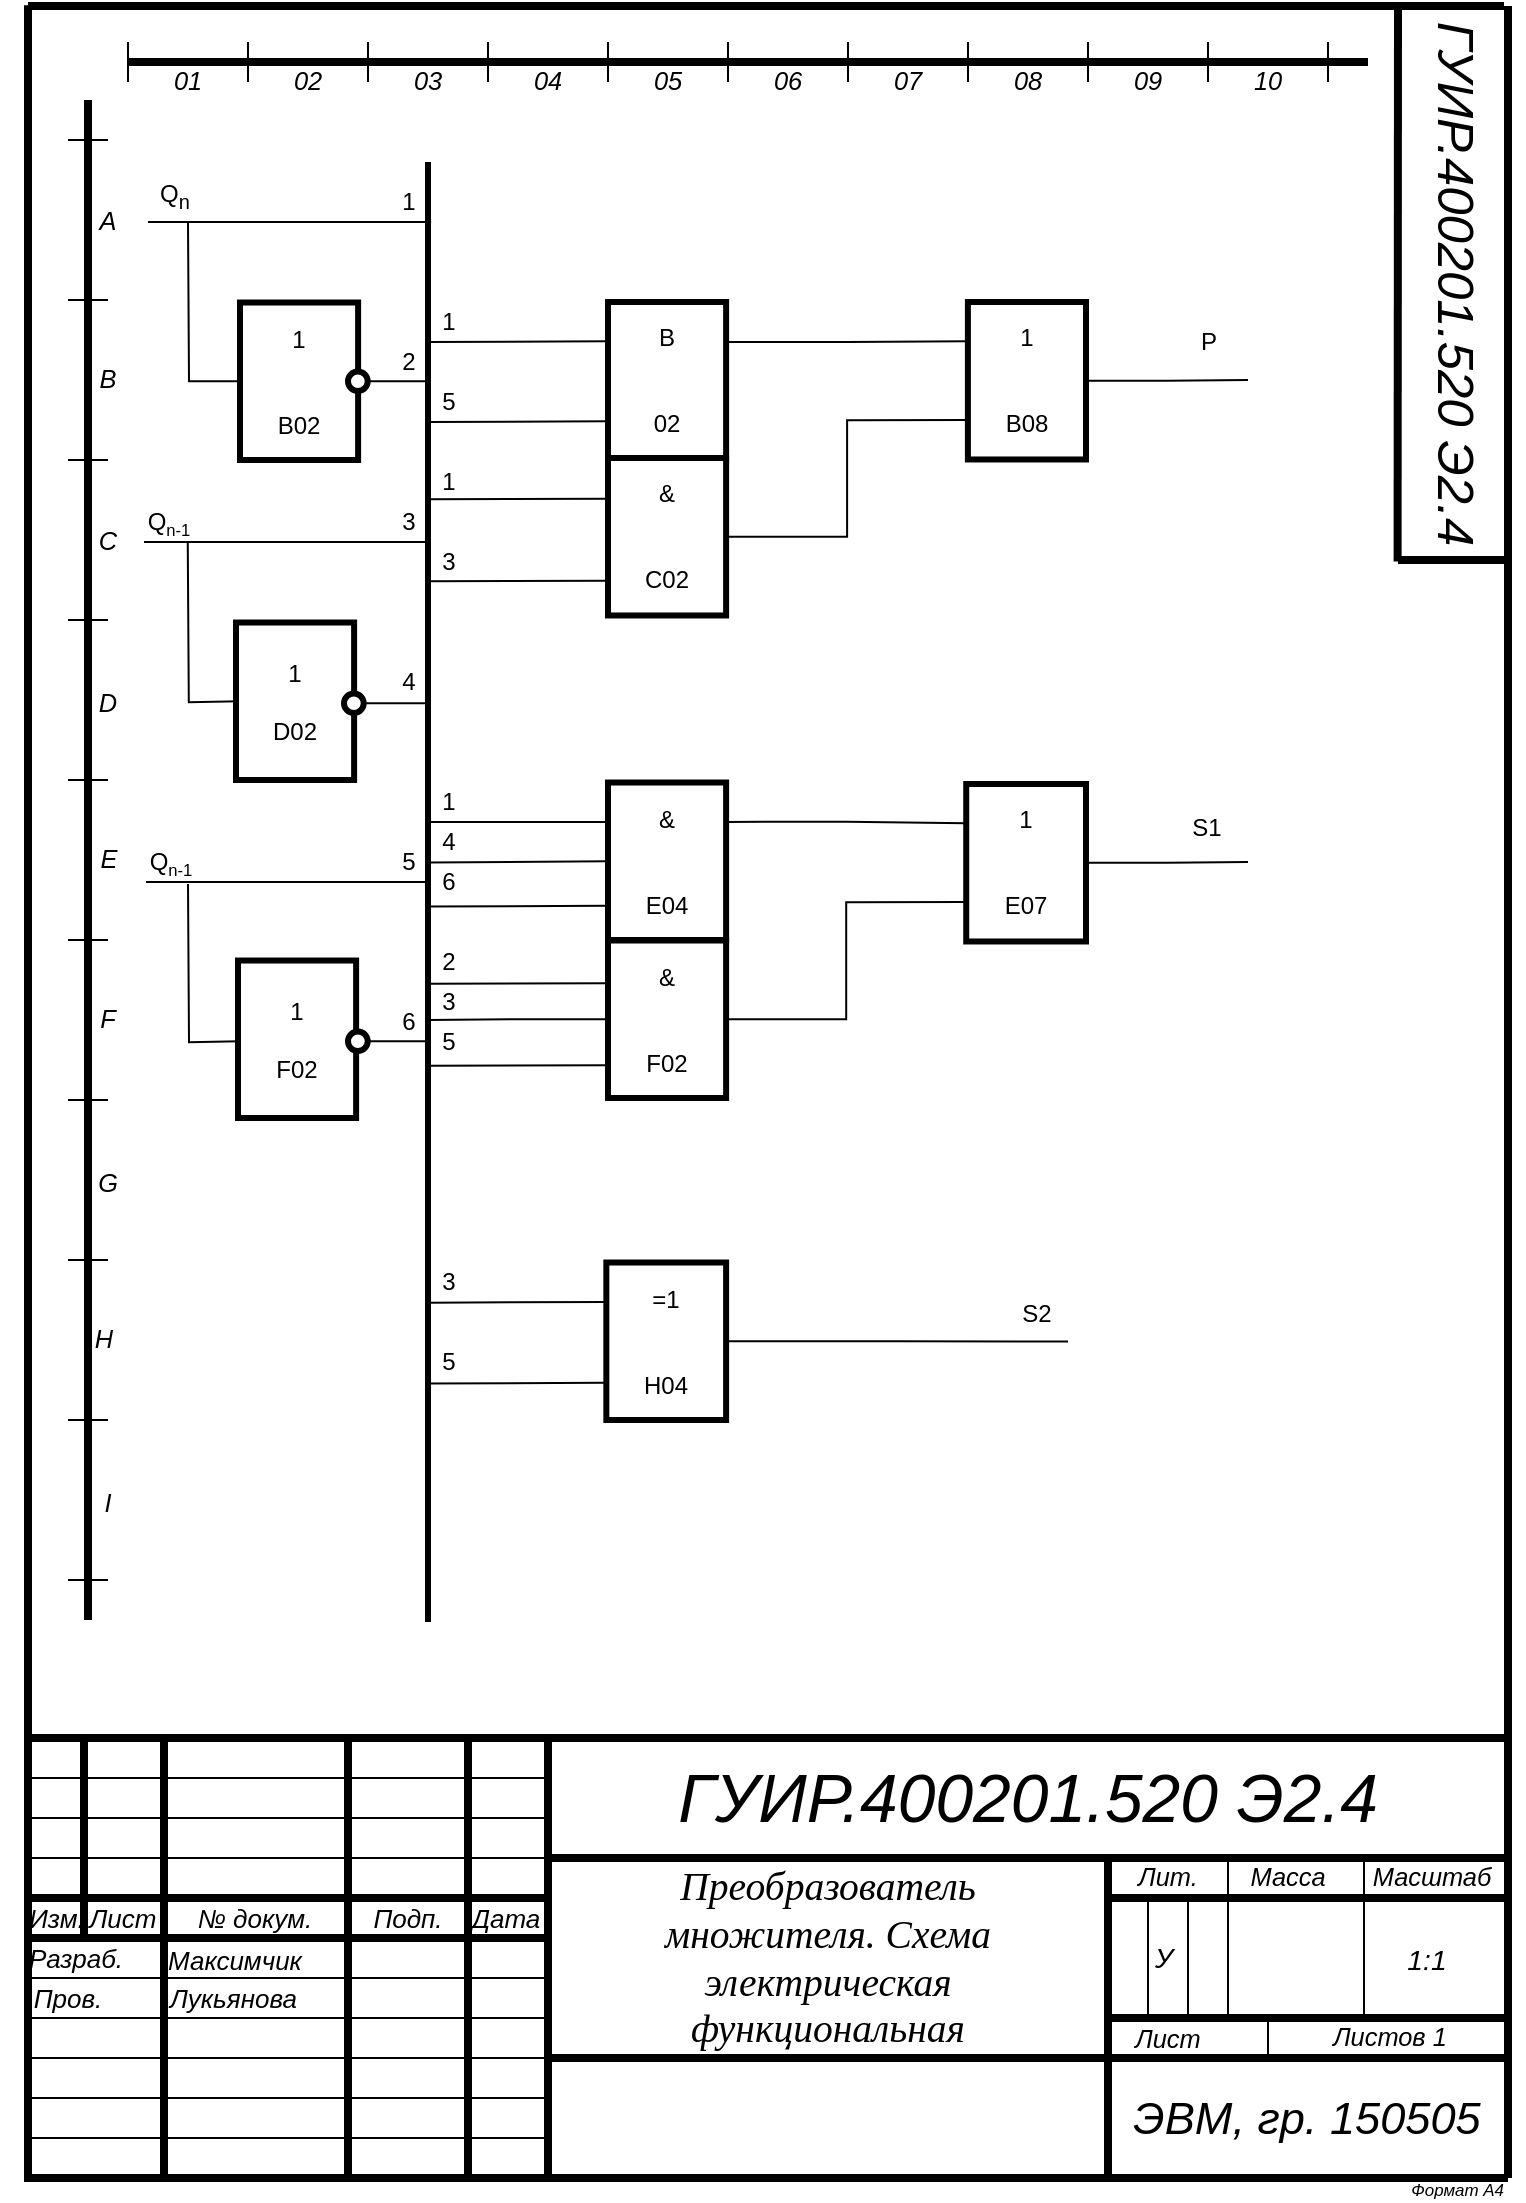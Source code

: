 <mxfile version="17.2.1" type="device"><diagram name="Page-1" id="Page-1"><mxGraphModel dx="2246" dy="1486" grid="1" gridSize="10" guides="1" tooltips="1" connect="1" arrows="1" fold="1" page="1" pageScale="1" pageWidth="827" pageHeight="1169" math="0" shadow="0"><root><mxCell id="0"/><mxCell id="1" value="Соединительная линия" parent="0"/><mxCell id="4" style="vsdxID=314;fillColor=#FFFFFF;gradientColor=none;shape=stencil(UzV2Ls5ILEhVNTIoLinKz04tz0wpyVA1dlE1MsrMy0gtyiwBslSNXVWNndPyi1LTi/JL81Ig/IJEkEoQKze/DGRCBUSfoYEBSI+RQSUq3w2iOCczD49iPErJVIjXektLPRMzfMqBDIQ/IUGELIceJkAhSHgauwIA);strokeColor=#000000;strokeWidth=4;spacingTop=-2;spacingBottom=-2;spacingLeft=-2;spacingRight=-2;labelBackgroundColor=#ffffff;rounded=0;html=1;whiteSpace=wrap;" parent="1" vertex="1"><mxGeometry x="71" y="920" width="740" height="220" as="geometry"/></mxCell><mxCell id="5" style="vsdxID=315;fillColor=#FFFFFF;gradientColor=none;shape=stencil(fY9LDoAgDERP0z3SIyjeg0QUooJB/N1eSGMkJrib6bxpWsB61XJRwNkavBvVYbqgARvg3FitvAlRAQrAundeDd5ttiO/yEQmNbs9bTipx1KDsyt3LYGTsUWwYj/oExbgKN5r6JE8+14eR/Q1ihs=);strokeColor=#000000;strokeWidth=4;spacingTop=-2;spacingBottom=-2;spacingLeft=-2;spacingRight=-2;labelBackgroundColor=#ffffff;rounded=0;html=1;whiteSpace=wrap;" parent="1" vertex="1"><mxGeometry x="331" y="980" width="480" height="100" as="geometry"/></mxCell><mxCell id="195" style="vsdxID=316;edgeStyle=none;startArrow=none;endArrow=none;startSize=3;endSize=3;strokeWidth=4;strokeColor=#000000;spacingTop=-2;spacingBottom=-2;spacingLeft=-2;spacingRight=-2;verticalAlign=middle;html=1;labelBackgroundColor=#ffffff;rounded=0;" parent="1" edge="1"><mxGeometry relative="1" as="geometry"><Array as="points"/><mxPoint x="331" y="1080" as="sourcePoint"/><mxPoint x="331" y="1140" as="targetPoint"/></mxGeometry></mxCell><mxCell id="196" style="vsdxID=317;edgeStyle=none;startArrow=none;endArrow=none;startSize=3;endSize=3;strokeWidth=4;strokeColor=#000000;spacingTop=-2;spacingBottom=-2;spacingLeft=-2;spacingRight=-2;verticalAlign=middle;html=1;labelBackgroundColor=#ffffff;rounded=0;" parent="1" edge="1"><mxGeometry relative="1" as="geometry"><Array as="points"/><mxPoint x="611" y="980" as="sourcePoint"/><mxPoint x="611" y="1140" as="targetPoint"/></mxGeometry></mxCell><mxCell id="197" style="vsdxID=318;edgeStyle=none;startArrow=none;endArrow=none;startSize=3;endSize=3;strokeColor=#000000;spacingTop=-2;spacingBottom=-2;spacingLeft=-2;spacingRight=-2;verticalAlign=middle;html=1;labelBackgroundColor=#ffffff;rounded=0;fontSize=13;" parent="1" edge="1"><mxGeometry relative="1" as="geometry"><mxPoint as="offset"/><Array as="points"/><mxPoint x="71" y="940" as="sourcePoint"/><mxPoint x="331" y="940" as="targetPoint"/></mxGeometry></mxCell><mxCell id="198" style="vsdxID=319;edgeStyle=none;startArrow=none;endArrow=none;startSize=3;endSize=3;strokeColor=#000000;spacingTop=-2;spacingBottom=-2;spacingLeft=-2;spacingRight=-2;verticalAlign=middle;html=1;labelBackgroundColor=#ffffff;rounded=0;fontSize=13;" parent="1" edge="1"><mxGeometry relative="1" as="geometry"><mxPoint as="offset"/><Array as="points"/><mxPoint x="71" y="960" as="sourcePoint"/><mxPoint x="331" y="960" as="targetPoint"/></mxGeometry></mxCell><mxCell id="199" style="vsdxID=320;edgeStyle=none;startArrow=none;endArrow=none;startSize=3;endSize=3;strokeColor=#000000;spacingTop=-2;spacingBottom=-2;spacingLeft=-2;spacingRight=-2;verticalAlign=middle;html=1;labelBackgroundColor=#ffffff;rounded=0;fontFamily=Arial;fontSource=https%3A%2F%2Ffonts.googleapis.com%2Fcss%3Ffamily%3DArial;fontSize=13;" parent="1" edge="1"><mxGeometry relative="1" as="geometry"><mxPoint as="offset"/><Array as="points"/><mxPoint x="71" y="980" as="sourcePoint"/><mxPoint x="331" y="980" as="targetPoint"/></mxGeometry></mxCell><mxCell id="200" style="vsdxID=321;edgeStyle=none;startArrow=none;endArrow=none;startSize=3;endSize=3;strokeWidth=4;strokeColor=#000000;spacingTop=-2;spacingBottom=-2;spacingLeft=-2;spacingRight=-2;verticalAlign=middle;html=1;labelBackgroundColor=#ffffff;rounded=0;fontFamily=Arial;fontSource=https%3A%2F%2Ffonts.googleapis.com%2Fcss%3Ffamily%3DArial;fontSize=13;" parent="1" edge="1"><mxGeometry relative="1" as="geometry"><mxPoint as="offset"/><Array as="points"/><mxPoint x="71" y="1000" as="sourcePoint"/><mxPoint x="331" y="1000" as="targetPoint"/></mxGeometry></mxCell><mxCell id="201" style="vsdxID=322;edgeStyle=none;startArrow=none;endArrow=none;startSize=3;endSize=3;strokeColor=#000000;spacingTop=-2;spacingBottom=-2;spacingLeft=-2;spacingRight=-2;verticalAlign=middle;html=1;labelBackgroundColor=#ffffff;rounded=0;fontFamily=Arial;fontSource=https%3A%2F%2Ffonts.googleapis.com%2Fcss%3Ffamily%3DArial;fontSize=13;" parent="1" edge="1"><mxGeometry relative="1" as="geometry"><mxPoint as="offset"/><Array as="points"/><mxPoint x="71" y="1040" as="sourcePoint"/><mxPoint x="331" y="1040" as="targetPoint"/></mxGeometry></mxCell><mxCell id="202" style="vsdxID=323;edgeStyle=none;startArrow=none;endArrow=none;startSize=3;endSize=3;strokeColor=#000000;spacingTop=-2;spacingBottom=-2;spacingLeft=-2;spacingRight=-2;verticalAlign=middle;html=1;labelBackgroundColor=#ffffff;rounded=0;fontFamily=Arial;fontSource=https%3A%2F%2Ffonts.googleapis.com%2Fcss%3Ffamily%3DArial;fontSize=13;" parent="1" edge="1"><mxGeometry relative="1" as="geometry"><mxPoint as="offset"/><Array as="points"/><mxPoint x="71" y="1080" as="sourcePoint"/><mxPoint x="331" y="1080" as="targetPoint"/></mxGeometry></mxCell><mxCell id="203" style="vsdxID=324;edgeStyle=none;startArrow=none;endArrow=none;startSize=3;endSize=3;strokeWidth=4;strokeColor=#000000;spacingTop=-2;spacingBottom=-2;spacingLeft=-2;spacingRight=-2;verticalAlign=middle;html=1;labelBackgroundColor=#ffffff;rounded=0;fontFamily=Arial;fontSource=https%3A%2F%2Ffonts.googleapis.com%2Fcss%3Ffamily%3DArial;fontSize=13;" parent="1" edge="1"><mxGeometry relative="1" as="geometry"><mxPoint as="offset"/><Array as="points"/><mxPoint x="71" y="1020" as="sourcePoint"/><mxPoint x="331" y="1020" as="targetPoint"/></mxGeometry></mxCell><mxCell id="204" style="vsdxID=325;edgeStyle=none;startArrow=none;endArrow=none;startSize=3;endSize=3;strokeColor=#000000;spacingTop=-2;spacingBottom=-2;spacingLeft=-2;spacingRight=-2;verticalAlign=middle;html=1;labelBackgroundColor=#ffffff;rounded=0;fontFamily=Arial;fontSource=https%3A%2F%2Ffonts.googleapis.com%2Fcss%3Ffamily%3DArial;fontSize=13;" parent="1" edge="1"><mxGeometry relative="1" as="geometry"><mxPoint as="offset"/><Array as="points"/><mxPoint x="71" y="1060" as="sourcePoint"/><mxPoint x="331" y="1060" as="targetPoint"/></mxGeometry></mxCell><mxCell id="205" style="vsdxID=326;edgeStyle=none;startArrow=none;endArrow=none;startSize=3;endSize=3;strokeColor=#000000;spacingTop=-2;spacingBottom=-2;spacingLeft=-2;spacingRight=-2;verticalAlign=middle;html=1;labelBackgroundColor=#ffffff;rounded=0;fontFamily=Arial;fontSource=https%3A%2F%2Ffonts.googleapis.com%2Fcss%3Ffamily%3DArial;fontSize=13;" parent="1" edge="1"><mxGeometry relative="1" as="geometry"><mxPoint as="offset"/><Array as="points"/><mxPoint x="71" y="1100" as="sourcePoint"/><mxPoint x="331" y="1100" as="targetPoint"/></mxGeometry></mxCell><mxCell id="206" style="vsdxID=327;edgeStyle=none;startArrow=none;endArrow=none;startSize=3;endSize=3;strokeColor=#000000;spacingTop=-2;spacingBottom=-2;spacingLeft=-2;spacingRight=-2;verticalAlign=middle;html=1;labelBackgroundColor=#ffffff;rounded=0;fontSize=13;" parent="1" edge="1"><mxGeometry relative="1" as="geometry"><mxPoint as="offset"/><Array as="points"/><mxPoint x="71" y="1120" as="sourcePoint"/><mxPoint x="331" y="1120" as="targetPoint"/></mxGeometry></mxCell><mxCell id="207" style="vsdxID=328;edgeStyle=none;startArrow=none;endArrow=none;startSize=3;endSize=3;strokeWidth=4;strokeColor=#000000;spacingTop=-2;spacingBottom=-2;spacingLeft=-2;spacingRight=-2;verticalAlign=middle;html=1;labelBackgroundColor=#ffffff;rounded=0;fontSize=13;" parent="1" edge="1"><mxGeometry relative="1" as="geometry"><Array as="points"/><mxPoint x="99" y="920" as="sourcePoint"/><mxPoint x="99" y="1020" as="targetPoint"/></mxGeometry></mxCell><mxCell id="208" style="vsdxID=329;edgeStyle=none;startArrow=none;endArrow=none;startSize=3;endSize=3;strokeWidth=4;strokeColor=#000000;spacingTop=-2;spacingBottom=-2;spacingLeft=-2;spacingRight=-2;verticalAlign=middle;html=1;labelBackgroundColor=#ffffff;rounded=0;fontSize=13;" parent="1" edge="1"><mxGeometry relative="1" as="geometry"><Array as="points"/><mxPoint x="139" y="920" as="sourcePoint"/><mxPoint x="139" y="1020" as="targetPoint"/></mxGeometry></mxCell><mxCell id="209" style="vsdxID=330;edgeStyle=none;startArrow=none;endArrow=none;startSize=3;endSize=3;strokeWidth=4;strokeColor=#000000;spacingTop=-2;spacingBottom=-2;spacingLeft=-2;spacingRight=-2;verticalAlign=middle;html=1;labelBackgroundColor=#ffffff;rounded=0;fontSize=13;" parent="1" edge="1"><mxGeometry relative="1" as="geometry"><Array as="points"/><mxPoint x="231" y="920" as="sourcePoint"/><mxPoint x="231" y="1020" as="targetPoint"/></mxGeometry></mxCell><mxCell id="210" style="vsdxID=331;edgeStyle=none;startArrow=none;endArrow=none;startSize=3;endSize=3;strokeWidth=4;strokeColor=#000000;spacingTop=-2;spacingBottom=-2;spacingLeft=-2;spacingRight=-2;verticalAlign=middle;html=1;labelBackgroundColor=#ffffff;rounded=0;fontSize=13;" parent="1" edge="1"><mxGeometry relative="1" as="geometry"><Array as="points"/><mxPoint x="291" y="920" as="sourcePoint"/><mxPoint x="291" y="1020" as="targetPoint"/></mxGeometry></mxCell><mxCell id="211" style="vsdxID=332;edgeStyle=none;startArrow=none;endArrow=none;startSize=3;endSize=3;strokeWidth=4;strokeColor=#000000;spacingTop=-2;spacingBottom=-2;spacingLeft=-2;spacingRight=-2;verticalAlign=middle;html=1;labelBackgroundColor=#ffffff;rounded=0;" parent="1" edge="1"><mxGeometry relative="1" as="geometry"><Array as="points"/><mxPoint x="139" y="1020" as="sourcePoint"/><mxPoint x="139" y="1140" as="targetPoint"/></mxGeometry></mxCell><mxCell id="212" style="vsdxID=333;edgeStyle=none;startArrow=none;endArrow=none;startSize=3;endSize=3;strokeWidth=4;strokeColor=#000000;spacingTop=-2;spacingBottom=-2;spacingLeft=-2;spacingRight=-2;verticalAlign=middle;html=1;labelBackgroundColor=#ffffff;rounded=0;" parent="1" edge="1"><mxGeometry relative="1" as="geometry"><Array as="points"/><mxPoint x="231" y="1020" as="sourcePoint"/><mxPoint x="231" y="1140" as="targetPoint"/></mxGeometry></mxCell><mxCell id="213" style="vsdxID=334;edgeStyle=none;startArrow=none;endArrow=none;startSize=3;endSize=3;strokeWidth=4;strokeColor=#000000;spacingTop=-2;spacingBottom=-2;spacingLeft=-2;spacingRight=-2;verticalAlign=middle;html=1;labelBackgroundColor=#ffffff;rounded=0;" parent="1" edge="1"><mxGeometry relative="1" as="geometry"><Array as="points"/><mxPoint x="291" y="1020" as="sourcePoint"/><mxPoint x="291" y="1140" as="targetPoint"/></mxGeometry></mxCell><mxCell id="214" style="vsdxID=335;edgeStyle=none;startArrow=none;endArrow=none;startSize=3;endSize=3;strokeWidth=4;strokeColor=#000000;spacingTop=-2;spacingBottom=-2;spacingLeft=-2;spacingRight=-2;verticalAlign=middle;html=1;labelBackgroundColor=#ffffff;rounded=0;" parent="1" edge="1"><mxGeometry relative="1" as="geometry"><mxPoint as="offset"/><Array as="points"/><mxPoint x="611" y="1000" as="sourcePoint"/><mxPoint x="811" y="1000" as="targetPoint"/></mxGeometry></mxCell><mxCell id="215" style="vsdxID=336;edgeStyle=none;startArrow=none;endArrow=none;startSize=3;endSize=3;strokeWidth=4;strokeColor=#000000;spacingTop=-2;spacingBottom=-2;spacingLeft=-2;spacingRight=-2;verticalAlign=middle;html=1;labelBackgroundColor=#ffffff;rounded=0;" parent="1" edge="1"><mxGeometry relative="1" as="geometry"><mxPoint as="offset"/><Array as="points"/><mxPoint x="611" y="1060" as="sourcePoint"/><mxPoint x="811" y="1060" as="targetPoint"/></mxGeometry></mxCell><mxCell id="6" style="vsdxID=337;fillColor=#FFFFFF;gradientColor=none;shape=stencil(fY9LDoAgDERP0z3SIyjeg0QUooJB/N1eSGMkJrib6bxpWsB61XJRwNkavBvVYbqgARvg3FitvAlRAQrAundeDd5ttiO/yEQmNbs9bTipx1KDsyt3LYGTsUWwYj/oExbgKN5r6JE8+14eR/Q1ihs=);strokeColor=#000000;strokeWidth=4;spacingTop=-2;spacingBottom=-2;spacingLeft=-2;spacingRight=-2;labelBackgroundColor=#ffffff;rounded=0;html=1;whiteSpace=wrap;" parent="1" vertex="1"><mxGeometry x="331" y="920" width="480" height="60" as="geometry"/></mxCell><mxCell id="7" value="&lt;div style=&quot;font-size: 1px&quot;&gt;&lt;font style=&quot;font-size: 33.87px ; font-family: &amp;#34;arial&amp;#34; ; color: #000000 ; direction: ltr ; letter-spacing: 0px ; line-height: 120% ; opacity: 1&quot;&gt;&lt;i&gt;ГУИР.400201&lt;/i&gt;&lt;/font&gt;&lt;font style=&quot;font-size: 33.87px ; font-family: &amp;#34;arial&amp;#34; ; color: #000000 ; direction: ltr ; letter-spacing: 0px ; line-height: 120% ; opacity: 1&quot;&gt;&lt;i&gt;.520&lt;/i&gt;&lt;/font&gt;&lt;font style=&quot;font-size: 33.87px ; font-family: &amp;#34;arial&amp;#34; ; color: #000000 ; direction: ltr ; letter-spacing: 0px ; line-height: 120% ; opacity: 1&quot;&gt;&lt;i&gt;&amp;nbsp;&lt;/i&gt;&lt;/font&gt;&lt;font style=&quot;font-size: 33.87px ; font-family: &amp;#34;arial&amp;#34; ; color: #000000 ; direction: ltr ; letter-spacing: 0px ; line-height: 120% ; opacity: 1&quot;&gt;&lt;i&gt;Э2.4&lt;br&gt;&lt;/i&gt;&lt;/font&gt;&lt;/div&gt;" style="verticalAlign=middle;align=center;vsdxID=338;fillColor=none;gradientColor=none;shape=stencil(nZBLDoAgDERP0z3SIyjew0SURgSD+Lu9kMZoXLhwN9O+tukAlrNpJg1SzDH4QW/URgNYgZTkjA4UkwJUgGXng+6DX1zLfmoymdXo17xh5zmRJ6Q42BWCfc2oJfdAr+Yv+AP9Cb7OJ3H/2JG1HNGz/84klThPVCc=);strokeColor=none;spacingTop=-2;spacingBottom=-2;spacingLeft=-2;spacingRight=-2;labelBackgroundColor=none;rounded=0;html=1;whiteSpace=wrap;" parent="1" vertex="1"><mxGeometry x="331" y="920" width="480" height="60" as="geometry"/></mxCell><mxCell id="8" value="&lt;div style=&quot;font-size: 1px&quot;&gt;&lt;font style=&quot;font-size:12.7px;font-family:Arial;color:#000000;direction:ltr;letter-spacing:0px;line-height:120%;opacity:1&quot;&gt;&lt;i&gt;Лит.&lt;br/&gt;&lt;/i&gt;&lt;/font&gt;&lt;/div&gt;" style="verticalAlign=middle;align=center;vsdxID=339;fillColor=none;gradientColor=none;shape=stencil(nZBLDoAgDERP0z3SIyjew0SURgSD+Lu9kMZoXLhwN9O+tukAlrNpJg1SzDH4QW/URgNYgZTkjA4UkwJUgGXng+6DX1zLfmoymdXo17xh5zmRJ6Q42BWCfc2oJfdAr+Yv+AP9Cb7OJ3H/2JG1HNGz/84klThPVCc=);strokeColor=none;spacingTop=-2;spacingBottom=-2;spacingLeft=-2;spacingRight=-2;labelBackgroundColor=none;rounded=0;html=1;whiteSpace=wrap;" parent="1" vertex="1"><mxGeometry x="611" y="980" width="60" height="20" as="geometry"/></mxCell><mxCell id="9" value="&lt;div style=&quot;font-size: 1px&quot;&gt;&lt;font style=&quot;font-size:12.7px;font-family:Arial;color:#000000;direction:ltr;letter-spacing:0px;line-height:120%;opacity:1&quot;&gt;&lt;i&gt;Масса&lt;br/&gt;&lt;/i&gt;&lt;/font&gt;&lt;/div&gt;" style="verticalAlign=middle;align=center;vsdxID=340;fillColor=none;gradientColor=none;shape=stencil(nZBLDoAgDERP0z3SIyjew0SURgSD+Lu9kMZoXLhwN9O+tukAlrNpJg1SzDH4QW/URgNYgZTkjA4UkwJUgGXng+6DX1zLfmoymdXo17xh5zmRJ6Q42BWCfc2oJfdAr+Yv+AP9Cb7OJ3H/2JG1HNGz/84klThPVCc=);strokeColor=none;spacingTop=-2;spacingBottom=-2;spacingLeft=-2;spacingRight=-2;labelBackgroundColor=none;rounded=0;html=1;whiteSpace=wrap;" parent="1" vertex="1"><mxGeometry x="671" y="980" width="60" height="20" as="geometry"/></mxCell><mxCell id="10" value="&lt;div style=&quot;font-size: 1px&quot;&gt;&lt;font style=&quot;font-size:12.7px;font-family:Arial;color:#000000;direction:ltr;letter-spacing:0px;line-height:120%;opacity:1&quot;&gt;&lt;i&gt;Масштаб&lt;br/&gt;&lt;/i&gt;&lt;/font&gt;&lt;/div&gt;" style="verticalAlign=middle;align=center;vsdxID=341;fillColor=none;gradientColor=none;shape=stencil(nZBLDoAgDERP0z3SIyjew0SURgSD+Lu9kMZoXLhwN9O+tukAlrNpJg1SzDH4QW/URgNYgZTkjA4UkwJUgGXng+6DX1zLfmoymdXo17xh5zmRJ6Q42BWCfc2oJfdAr+Yv+AP9Cb7OJ3H/2JG1HNGz/84klThPVCc=);strokeColor=none;spacingTop=-2;spacingBottom=-2;spacingLeft=-2;spacingRight=-2;labelBackgroundColor=none;rounded=0;html=1;whiteSpace=wrap;" parent="1" vertex="1"><mxGeometry x="733" y="982" width="80" height="16" as="geometry"/></mxCell><mxCell id="11" value="&lt;div style=&quot;font-size: 1px&quot;&gt;&lt;font style=&quot;font-size:12.7px;font-family:Arial;color:#000000;direction:ltr;letter-spacing:0px;line-height:120%;opacity:1&quot;&gt;&lt;i&gt;Лист&lt;/i&gt;&lt;/font&gt;&lt;font style=&quot;font-size:12.7px;font-family:Arial;color:#000000;direction:ltr;letter-spacing:0px;line-height:120%;opacity:1&quot;&gt;&lt;i&gt; &lt;/i&gt;&lt;/font&gt;&lt;font style=&quot;font-size:12.7px;font-family:Arial;color:#000000;direction:ltr;letter-spacing:0px;line-height:120%;opacity:1&quot;&gt;&lt;i&gt;&lt;br/&gt;&lt;/i&gt;&lt;/font&gt;&lt;/div&gt;" style="verticalAlign=middle;align=center;vsdxID=343;fillColor=none;gradientColor=none;shape=stencil(nZBLDoAgDERP0z3SIyjew0SURgSD+Lu9kMZoXLhwN9O+tukAlrNpJg1SzDH4QW/URgNYgZTkjA4UkwJUgGXng+6DX1zLfmoymdXo17xh5zmRJ6Q42BWCfc2oJfdAr+Yv+AP9Cb7OJ3H/2JG1HNGz/84klThPVCc=);strokeColor=none;spacingTop=-2;spacingBottom=-2;spacingLeft=-2;spacingRight=-2;labelBackgroundColor=none;rounded=0;html=1;whiteSpace=wrap;" parent="1" vertex="1"><mxGeometry x="611" y="1062" width="60" height="18" as="geometry"/></mxCell><mxCell id="216" style="vsdxID=344;edgeStyle=none;startArrow=none;endArrow=none;startSize=3;endSize=3;strokeColor=#000000;spacingTop=-2;spacingBottom=-2;spacingLeft=-2;spacingRight=-2;verticalAlign=middle;html=1;labelBackgroundColor=#ffffff;rounded=0;" parent="1" edge="1"><mxGeometry relative="1" as="geometry"><Array as="points"/><mxPoint x="739" y="980" as="sourcePoint"/><mxPoint x="739" y="1060" as="targetPoint"/></mxGeometry></mxCell><mxCell id="217" style="vsdxID=345;edgeStyle=none;startArrow=none;endArrow=none;startSize=3;endSize=3;strokeColor=#000000;spacingTop=-2;spacingBottom=-2;spacingLeft=-2;spacingRight=-2;verticalAlign=middle;html=1;labelBackgroundColor=#ffffff;rounded=0;" parent="1" edge="1"><mxGeometry relative="1" as="geometry"><Array as="points"/><mxPoint x="691" y="1060" as="sourcePoint"/><mxPoint x="691" y="1080" as="targetPoint"/></mxGeometry></mxCell><mxCell id="218" style="vsdxID=346;edgeStyle=none;startArrow=none;endArrow=none;startSize=3;endSize=3;strokeColor=#000000;spacingTop=-2;spacingBottom=-2;spacingLeft=-2;spacingRight=-2;verticalAlign=middle;html=1;labelBackgroundColor=#ffffff;rounded=0;" parent="1" edge="1"><mxGeometry relative="1" as="geometry"><Array as="points"/><mxPoint x="671" y="980" as="sourcePoint"/><mxPoint x="671" y="1060" as="targetPoint"/></mxGeometry></mxCell><mxCell id="12" value="&lt;div style=&quot;font-size: 1px&quot;&gt;&lt;font style=&quot;font-size:12.7px;font-family:Arial;color:#000000;direction:ltr;letter-spacing:0px;line-height:120%;opacity:1&quot;&gt;&lt;i&gt;Листов    &lt;/i&gt;&lt;/font&gt;&lt;font style=&quot;font-size:12.7px;font-family:Arial;color:#000000;direction:ltr;letter-spacing:0px;line-height:120%;opacity:1&quot;&gt;&lt;i&gt;1&lt;br/&gt;&lt;/i&gt;&lt;/font&gt;&lt;/div&gt;" style="verticalAlign=middle;align=center;vsdxID=347;fillColor=none;gradientColor=none;shape=stencil(nZBLDoAgDERP0z3SIyjew0SURgSD+Lu9kMZoXLhwN9O+tukAlrNpJg1SzDH4QW/URgNYgZTkjA4UkwJUgGXng+6DX1zLfmoymdXo17xh5zmRJ6Q42BWCfc2oJfdAr+Yv+AP9Cb7OJ3H/2JG1HNGz/84klThPVCc=);strokeColor=none;spacingTop=-2;spacingBottom=-2;spacingLeft=-2;spacingRight=-2;labelBackgroundColor=none;rounded=0;html=1;whiteSpace=wrap;" parent="1" vertex="1"><mxGeometry x="693" y="1060" width="118" height="20" as="geometry"/></mxCell><mxCell id="13" value="&lt;div style=&quot;font-size: 1px&quot;&gt;&lt;font style=&quot;font-size: 22.58px ; font-family: &amp;#34;arial&amp;#34; ; color: #000000 ; direction: ltr ; letter-spacing: 0px ; line-height: 120% ; opacity: 1&quot;&gt;&lt;i&gt;ЭВМ, гр. 150505&lt;/i&gt;&lt;/font&gt;&lt;font style=&quot;font-size: 22.58px ; font-family: &amp;#34;arial&amp;#34; ; color: #000000 ; direction: ltr ; letter-spacing: 0px ; line-height: 120% ; opacity: 1&quot;&gt;&lt;i&gt;&lt;br&gt;&lt;/i&gt;&lt;/font&gt;&lt;/div&gt;" style="verticalAlign=middle;align=center;vsdxID=348;fillColor=none;gradientColor=none;shape=stencil(nZBLDoAgDERP0z3SIyjew0SURgSD+Lu9kMZoXLhwN9O+tukAlrNpJg1SzDH4QW/URgNYgZTkjA4UkwJUgGXng+6DX1zLfmoymdXo17xh5zmRJ6Q42BWCfc2oJfdAr+Yv+AP9Cb7OJ3H/2JG1HNGz/84klThPVCc=);strokeColor=none;spacingTop=-2;spacingBottom=-2;spacingLeft=-2;spacingRight=-2;labelBackgroundColor=none;rounded=0;html=1;whiteSpace=wrap;" parent="1" vertex="1"><mxGeometry x="611" y="1080" width="199" height="60" as="geometry"/></mxCell><mxCell id="14" value="&lt;div style=&quot;font-size: 13px;&quot;&gt;&lt;font style=&quot;font-size: 13px; color: rgb(0, 0, 0); direction: ltr; letter-spacing: 0px; line-height: 120%; opacity: 1;&quot;&gt;&lt;i style=&quot;font-size: 13px;&quot;&gt;Изм&lt;/i&gt;&lt;/font&gt;&lt;font style=&quot;font-size: 13px; color: rgb(0, 0, 0); direction: ltr; letter-spacing: 0px; line-height: 120%; opacity: 1;&quot;&gt;&lt;i style=&quot;font-size: 13px;&quot;&gt;.&lt;br style=&quot;font-size: 13px;&quot;&gt;&lt;/i&gt;&lt;/font&gt;&lt;/div&gt;" style="verticalAlign=middle;align=center;vsdxID=349;fillColor=none;gradientColor=none;shape=stencil(nZBLDoAgDERP0z3SIyjew0SURgSD+Lu9kMZoXLhwN9O+tukAlrNpJg1SzDH4QW/URgNYgZTkjA4UkwJUgGXng+6DX1zLfmoymdXo17xh5zmRJ6Q42BWCfc2oJfdAr+Yv+AP9Cb7OJ3H/2JG1HNGz/84klThPVCc=);strokeColor=none;spacingTop=-2;spacingBottom=-2;spacingLeft=-2;spacingRight=-2;labelBackgroundColor=none;rounded=0;html=1;whiteSpace=wrap;fontFamily=Arial;fontSource=https%3A%2F%2Ffonts.googleapis.com%2Fcss%3Ffamily%3DArial;fontSize=13;" parent="1" vertex="1"><mxGeometry x="72" y="1000" width="27" height="20" as="geometry"/></mxCell><mxCell id="15" value="&lt;div style=&quot;font-size: 13px;&quot;&gt;&lt;font style=&quot;font-size: 13px; color: rgb(0, 0, 0); direction: ltr; letter-spacing: 0px; line-height: 120%; opacity: 1;&quot;&gt;&lt;i style=&quot;font-size: 13px;&quot;&gt;Лист&lt;br style=&quot;font-size: 13px;&quot;&gt;&lt;/i&gt;&lt;/font&gt;&lt;/div&gt;" style="verticalAlign=middle;align=center;vsdxID=350;fillColor=none;gradientColor=none;shape=stencil(nZBLDoAgDERP0z3SIyjew0SURgSD+Lu9kMZoXLhwN9O+tukAlrNpJg1SzDH4QW/URgNYgZTkjA4UkwJUgGXng+6DX1zLfmoymdXo17xh5zmRJ6Q42BWCfc2oJfdAr+Yv+AP9Cb7OJ3H/2JG1HNGz/84klThPVCc=);strokeColor=none;spacingTop=-2;spacingBottom=-2;spacingLeft=-2;spacingRight=-2;labelBackgroundColor=none;rounded=0;html=1;whiteSpace=wrap;fontFamily=Arial;fontSource=https%3A%2F%2Ffonts.googleapis.com%2Fcss%3Ffamily%3DArial;fontSize=13;" parent="1" vertex="1"><mxGeometry x="99" y="1000" width="39" height="20" as="geometry"/></mxCell><mxCell id="16" value="&lt;div style=&quot;font-size: 13px;&quot;&gt;&lt;font style=&quot;font-size: 13px; color: rgb(0, 0, 0); direction: ltr; letter-spacing: 0px; line-height: 120%; opacity: 1;&quot;&gt;&lt;i style=&quot;font-size: 13px;&quot;&gt;№ докум.&lt;br style=&quot;font-size: 13px;&quot;&gt;&lt;/i&gt;&lt;/font&gt;&lt;/div&gt;" style="verticalAlign=middle;align=center;vsdxID=351;fillColor=none;gradientColor=none;shape=stencil(nZBLDoAgDERP0z3SIyjew0SURgSD+Lu9kMZoXLhwN9O+tukAlrNpJg1SzDH4QW/URgNYgZTkjA4UkwJUgGXng+6DX1zLfmoymdXo17xh5zmRJ6Q42BWCfc2oJfdAr+Yv+AP9Cb7OJ3H/2JG1HNGz/84klThPVCc=);strokeColor=none;strokeWidth=4;spacingTop=-2;spacingBottom=-2;spacingLeft=-2;spacingRight=-2;labelBackgroundColor=none;rounded=0;html=1;whiteSpace=wrap;fontFamily=Arial;fontSource=https%3A%2F%2Ffonts.googleapis.com%2Fcss%3Ffamily%3DArial;fontSize=13;" parent="1" vertex="1"><mxGeometry x="139" y="1000" width="91" height="20" as="geometry"/></mxCell><mxCell id="17" value="&lt;div style=&quot;font-size: 13px;&quot;&gt;&lt;font style=&quot;font-size: 13px; color: rgb(0, 0, 0); direction: ltr; letter-spacing: 0px; line-height: 120%; opacity: 1;&quot;&gt;&lt;i style=&quot;font-size: 13px;&quot;&gt;Подп.&lt;br style=&quot;font-size: 13px;&quot;&gt;&lt;/i&gt;&lt;/font&gt;&lt;/div&gt;" style="verticalAlign=middle;align=center;vsdxID=352;fillColor=none;gradientColor=none;shape=stencil(nZBLDoAgDERP0z3SIyjew0SURgSD+Lu9kMZoXLhwN9O+tukAlrNpJg1SzDH4QW/URgNYgZTkjA4UkwJUgGXng+6DX1zLfmoymdXo17xh5zmRJ6Q42BWCfc2oJfdAr+Yv+AP9Cb7OJ3H/2JG1HNGz/84klThPVCc=);strokeColor=none;strokeWidth=4;spacingTop=-2;spacingBottom=-2;spacingLeft=-2;spacingRight=-2;labelBackgroundColor=none;rounded=0;html=1;whiteSpace=wrap;fontFamily=Arial;fontSource=https%3A%2F%2Ffonts.googleapis.com%2Fcss%3Ffamily%3DArial;fontSize=13;" parent="1" vertex="1"><mxGeometry x="231" y="1000" width="60" height="20" as="geometry"/></mxCell><mxCell id="18" value="&lt;div style=&quot;font-size: 13px;&quot;&gt;&lt;font style=&quot;font-size: 13px; color: rgb(0, 0, 0); direction: ltr; letter-spacing: 0px; line-height: 120%; opacity: 1;&quot;&gt;&lt;i style=&quot;font-size: 13px;&quot;&gt;Дата&lt;br style=&quot;font-size: 13px;&quot;&gt;&lt;/i&gt;&lt;/font&gt;&lt;/div&gt;" style="verticalAlign=middle;align=center;vsdxID=353;fillColor=none;gradientColor=none;shape=stencil(nZBLDoAgDERP0z3SIyjew0SURgSD+Lu9kMZoXLhwN9O+tukAlrNpJg1SzDH4QW/URgNYgZTkjA4UkwJUgGXng+6DX1zLfmoymdXo17xh5zmRJ6Q42BWCfc2oJfdAr+Yv+AP9Cb7OJ3H/2JG1HNGz/84klThPVCc=);strokeColor=none;strokeWidth=4;spacingTop=-2;spacingBottom=-2;spacingLeft=-2;spacingRight=-2;labelBackgroundColor=none;rounded=0;html=1;whiteSpace=wrap;fontFamily=Arial;fontSource=https%3A%2F%2Ffonts.googleapis.com%2Fcss%3Ffamily%3DArial;fontSize=13;" parent="1" vertex="1"><mxGeometry x="290" y="1000" width="40" height="19" as="geometry"/></mxCell><mxCell id="19" value="&lt;div style=&quot;font-size: 13px;&quot;&gt;&lt;font style=&quot;font-size: 13px; color: rgb(0, 0, 0); direction: ltr; letter-spacing: 0px; line-height: 120%; opacity: 1;&quot;&gt;&lt;i style=&quot;font-size: 13px;&quot;&gt;Разраб.&lt;br style=&quot;font-size: 13px;&quot;&gt;&lt;/i&gt;&lt;/font&gt;&lt;/div&gt;" style="verticalAlign=middle;align=center;vsdxID=354;fillColor=none;gradientColor=none;shape=stencil(nZBLDoAgDERP0z3SIyjew0SURgSD+Lu9kMZoXLhwN9O+tukAlrNpJg1SzDH4QW/URgNYgZTkjA4UkwJUgGXng+6DX1zLfmoymdXo17xh5zmRJ6Q42BWCfc2oJfdAr+Yv+AP9Cb7OJ3H/2JG1HNGz/84klThPVCc=);strokeColor=none;spacingTop=-2;spacingBottom=-2;spacingLeft=-2;spacingRight=-2;labelBackgroundColor=none;rounded=0;html=1;whiteSpace=wrap;fontFamily=Arial;fontSource=https%3A%2F%2Ffonts.googleapis.com%2Fcss%3Ffamily%3DArial;fontSize=13;" parent="1" vertex="1"><mxGeometry x="61" y="1020" width="68" height="20" as="geometry"/></mxCell><mxCell id="20" value="&lt;div style=&quot;font-size: 13px;&quot;&gt;&lt;font style=&quot;font-size: 13px; color: rgb(0, 0, 0); direction: ltr; letter-spacing: 0px; line-height: 120%; opacity: 1;&quot;&gt;&lt;i style=&quot;font-size: 13px;&quot;&gt;Пров.&lt;br style=&quot;font-size: 13px;&quot;&gt;&lt;/i&gt;&lt;/font&gt;&lt;/div&gt;" style="verticalAlign=middle;align=center;vsdxID=355;fillColor=none;gradientColor=none;shape=stencil(nZBLDoAgDERP0z3SIyjew0SURgSD+Lu9kMZoXLhwN9O+tukAlrNpJg1SzDH4QW/URgNYgZTkjA4UkwJUgGXng+6DX1zLfmoymdXo17xh5zmRJ6Q42BWCfc2oJfdAr+Yv+AP9Cb7OJ3H/2JG1HNGz/84klThPVCc=);strokeColor=none;spacingTop=-2;spacingBottom=-2;spacingLeft=-2;spacingRight=-2;labelBackgroundColor=none;rounded=0;html=1;whiteSpace=wrap;fontFamily=Arial;fontSource=https%3A%2F%2Ffonts.googleapis.com%2Fcss%3Ffamily%3DArial;fontSize=13;" parent="1" vertex="1"><mxGeometry x="57" y="1040" width="68" height="20" as="geometry"/></mxCell><mxCell id="21" value="&lt;div style=&quot;font-size: 13px;&quot;&gt;&lt;p style=&quot;margin: 0px; text-indent: 0px; direction: ltr; font-size: 13px;&quot;&gt;&lt;font style=&quot;font-size: 13px; color: rgb(0, 0, 0); direction: ltr; letter-spacing: 0px; line-height: 120%; opacity: 1;&quot;&gt;&lt;i style=&quot;font-size: 13px;&quot;&gt;Лукьянова&lt;br style=&quot;font-size: 13px;&quot;&gt;&lt;/i&gt;&lt;/font&gt;&lt;/p&gt;&lt;/div&gt;" style="verticalAlign=middle;align=left;vsdxID=357;fillColor=none;gradientColor=none;shape=stencil(nZBLDoAgDERP0z3SIyjew0SURgSD+Lu9kMZoXLhwN9O+tukAlrNpJg1SzDH4QW/URgNYgZTkjA4UkwJUgGXng+6DX1zLfmoymdXo17xh5zmRJ6Q42BWCfc2oJfdAr+Yv+AP9Cb7OJ3H/2JG1HNGz/84klThPVCc=);strokeColor=none;spacingTop=-2;spacingBottom=-2;spacingLeft=-2;spacingRight=-2;labelBackgroundColor=none;rounded=0;html=1;whiteSpace=wrap;fontFamily=Arial;fontSource=https%3A%2F%2Ffonts.googleapis.com%2Fcss%3Ffamily%3DArial;fontSize=13;" parent="1" vertex="1"><mxGeometry x="142" y="1040" width="91" height="20" as="geometry"/></mxCell><mxCell id="219" style="vsdxID=359;edgeStyle=none;startArrow=none;endArrow=none;startSize=3;endSize=3;strokeWidth=4;spacingTop=-2;spacingBottom=-2;spacingLeft=-2;spacingRight=-2;verticalAlign=middle;html=1;labelBackgroundColor=#ffffff;rounded=0;" parent="1" edge="1"><mxGeometry relative="1" as="geometry"><mxPoint as="offset"/><Array as="points"/><mxPoint x="71" y="54" as="sourcePoint"/><mxPoint x="809" y="54" as="targetPoint"/></mxGeometry></mxCell><mxCell id="220" style="vsdxID=361;edgeStyle=none;startArrow=none;endArrow=none;startSize=3;endSize=3;strokeWidth=4;spacingTop=-2;spacingBottom=-2;spacingLeft=-2;spacingRight=-2;verticalAlign=middle;html=1;labelBackgroundColor=#ffffff;rounded=0;" parent="1" edge="1"><mxGeometry relative="1" as="geometry"><Array as="points"/><mxPoint x="811" y="920" as="sourcePoint"/><mxPoint x="811" y="54" as="targetPoint"/></mxGeometry></mxCell><mxCell id="221" style="vsdxID=363;edgeStyle=none;startArrow=none;endArrow=none;startSize=3;endSize=3;strokeWidth=4;spacingTop=-2;spacingBottom=-2;spacingLeft=-2;spacingRight=-2;verticalAlign=middle;html=1;labelBackgroundColor=#ffffff;rounded=0;" parent="1" edge="1"><mxGeometry relative="1" as="geometry"><Array as="points"/><mxPoint x="756" y="331" as="sourcePoint"/><mxPoint x="811" y="331" as="targetPoint"/></mxGeometry></mxCell><mxCell id="22" value="&lt;div style=&quot;font-size: 1px&quot;&gt;&lt;font style=&quot;font-size: 25.4px ; font-family: &amp;#34;arial&amp;#34; ; color: #000000 ; direction: ltr ; letter-spacing: 0px ; line-height: 120% ; opacity: 1&quot;&gt;&lt;i&gt;ГУИР.400201&lt;/i&gt;&lt;/font&gt;&lt;font style=&quot;font-size: 25.4px ; font-family: &amp;#34;arial&amp;#34; ; color: #000000 ; direction: ltr ; letter-spacing: 0px ; line-height: 120% ; opacity: 1&quot;&gt;&lt;i&gt;.520&lt;/i&gt;&lt;/font&gt;&lt;font style=&quot;font-size: 25.4px ; font-family: &amp;#34;arial&amp;#34; ; direction: ltr ; letter-spacing: 0px ; line-height: 120% ; opacity: 1&quot;&gt;&lt;i&gt;&amp;nbsp;&lt;/i&gt;&lt;/font&gt;&lt;font style=&quot;font-size: 25.4px ; font-family: &amp;#34;arial&amp;#34; ; direction: ltr ; letter-spacing: 0px ; line-height: 120% ; opacity: 1&quot;&gt;&lt;i&gt;Э2.4&lt;/i&gt;&lt;/font&gt;&lt;/div&gt;" style="verticalAlign=middle;align=center;vsdxID=364;rotation=90;fillColor=none;gradientColor=none;shape=stencil(nZBLDoAgDERP0z3SIyjew0SURgSD+Lu9kMZoXLhwN9O+tukAlrNpJg1SzDH4QW/URgNYgZTkjA4UkwJUgGXng+6DX1zLfmoymdXo17xh5zmRJ6Q42BWCfc2oJfdAr+Yv+AP9Cb7OJ3H/2JG1HNGz/84klThPVCc=);strokeColor=none;spacingTop=-2;spacingBottom=-2;spacingLeft=-2;spacingRight=-2;labelBackgroundColor=none;rounded=0;html=1;whiteSpace=wrap;" parent="1" vertex="1"><mxGeometry x="647" y="159" width="276" height="68" as="geometry"/></mxCell><mxCell id="23" value="&lt;div style=&quot;font-size: 1px&quot;&gt;&lt;p style=&quot;align:center;margin-left:0;margin-right:0;margin-top:0px;margin-bottom:0px;text-indent:0;valign:middle;direction:ltr;&quot;&gt;&lt;font style=&quot;font-size:19.76px;font-family:Arial-ItalicMT;color:#000000;direction:ltr;letter-spacing:0px;line-height:120%;opacity:1&quot;&gt;&lt;i&gt;Преобразователь&lt;br/&gt;&lt;/i&gt;&lt;/font&gt;&lt;font style=&quot;font-size:19.76px;font-family:Arial-ItalicMT;color:#000000;direction:ltr;letter-spacing:0px;line-height:120%;opacity:1&quot;&gt;&lt;i&gt;множителя&lt;/i&gt;&lt;/font&gt;&lt;font style=&quot;font-size:19.76px;font-family:Arial-ItalicMT;color:#000000;direction:ltr;letter-spacing:0px;line-height:120%;opacity:1&quot;&gt;&lt;i&gt;. Схема электрическая&lt;br/&gt;&lt;/i&gt;&lt;/font&gt;&lt;/p&gt;&lt;p style=&quot;align:center;margin-left:0;margin-right:0;margin-top:0px;margin-bottom:0px;text-indent:0;valign:middle;direction:ltr;&quot;&gt;&lt;font style=&quot;font-size:19.76px;font-family:Arial-ItalicMT;color:#000000;direction:ltr;letter-spacing:0px;line-height:120%;opacity:1&quot;&gt;&lt;i&gt;функциональная&lt;/i&gt;&lt;/font&gt;&lt;font style=&quot;font-size:14.11px;font-family:Arial;color:#000000;direction:ltr;letter-spacing:0px;line-height:120%;opacity:1&quot;&gt;&lt;i&gt;&lt;br/&gt;&lt;/i&gt;&lt;/font&gt;&lt;/p&gt;&lt;/div&gt;" style="verticalAlign=middle;align=center;vsdxID=409;fillColor=none;gradientColor=none;shape=stencil(nZBLDoAgDERP0z3SIyjew0SURgSD+Lu9kMZoXLhwN9O+tukAlrNpJg1SzDH4QW/URgNYgZTkjA4UkwJUgGXng+6DX1zLfmoymdXo17xh5zmRJ6Q42BWCfc2oJfdAr+Yv+AP9Cb7OJ3H/2JG1HNGz/84klThPVCc=);strokeColor=none;spacingTop=-2;spacingBottom=-2;spacingLeft=-2;spacingRight=-2;labelBackgroundColor=none;rounded=0;html=1;whiteSpace=wrap;" parent="1" vertex="1"><mxGeometry x="331" y="981" width="280" height="98" as="geometry"/></mxCell><mxCell id="24" value="&lt;div style=&quot;font-size: 1px&quot;&gt;&lt;font style=&quot;font-size:14.11px;font-family:Arial;color:#000000;direction:ltr;letter-spacing:0px;line-height:120%;opacity:1&quot;&gt;&lt;i&gt;1&lt;/i&gt;&lt;/font&gt;&lt;font style=&quot;font-size:14.11px;font-family:Arial;color:#000000;direction:ltr;letter-spacing:0px;line-height:120%;opacity:1&quot;&gt;&lt;i&gt;:1&lt;br/&gt;&lt;/i&gt;&lt;/font&gt;&lt;/div&gt;" style="verticalAlign=middle;align=center;vsdxID=695;fillColor=none;gradientColor=none;shape=stencil(nZBLDoAgDERP0z3SIyjew0SURgSD+Lu9kMZoXLhwN9O+tukAlrNpJg1SzDH4QW/URgNYgZTkjA4UkwJUgGXng+6DX1zLfmoymdXo17xh5zmRJ6Q42BWCfc2oJfdAr+Yv+AP9Cb7OJ3H/2JG1HNGz/84klThPVCc=);strokeColor=none;spacingTop=-2;spacingBottom=-2;spacingLeft=-2;spacingRight=-2;labelBackgroundColor=none;rounded=0;html=1;whiteSpace=wrap;" parent="1" vertex="1"><mxGeometry x="732" y="1000" width="77" height="61" as="geometry"/></mxCell><mxCell id="222" style="vsdxID=983;edgeStyle=none;startArrow=none;endArrow=none;startSize=3;endSize=3;strokeWidth=4;spacingTop=-2;spacingBottom=-2;spacingLeft=-2;spacingRight=-2;verticalAlign=middle;html=1;labelBackgroundColor=#ffffff;rounded=0;" parent="1" edge="1"><mxGeometry relative="1" as="geometry"><mxPoint as="offset"/><Array as="points"/><mxPoint x="121" y="82" as="sourcePoint"/><mxPoint x="741" y="82" as="targetPoint"/></mxGeometry></mxCell><mxCell id="223" style="vsdxID=984;edgeStyle=none;startArrow=none;endArrow=none;startSize=3;endSize=3;spacingTop=-2;spacingBottom=-2;spacingLeft=-2;spacingRight=-2;verticalAlign=middle;html=1;labelBackgroundColor=#ffffff;rounded=0;" parent="1" edge="1"><mxGeometry relative="1" as="geometry"><Array as="points"/><mxPoint x="121" y="72" as="sourcePoint"/><mxPoint x="121" y="92" as="targetPoint"/></mxGeometry></mxCell><mxCell id="224" style="vsdxID=985;edgeStyle=none;startArrow=none;endArrow=none;startSize=3;endSize=3;spacingTop=-2;spacingBottom=-2;spacingLeft=-2;spacingRight=-2;verticalAlign=middle;html=1;labelBackgroundColor=#ffffff;rounded=0;" parent="1" edge="1"><mxGeometry relative="1" as="geometry"><Array as="points"/><mxPoint x="181" y="72" as="sourcePoint"/><mxPoint x="181" y="92" as="targetPoint"/></mxGeometry></mxCell><mxCell id="225" style="vsdxID=986;edgeStyle=none;startArrow=none;endArrow=none;startSize=3;endSize=3;spacingTop=-2;spacingBottom=-2;spacingLeft=-2;spacingRight=-2;verticalAlign=middle;html=1;labelBackgroundColor=#ffffff;rounded=0;" parent="1" edge="1"><mxGeometry relative="1" as="geometry"><Array as="points"/><mxPoint x="241" y="72" as="sourcePoint"/><mxPoint x="241" y="92" as="targetPoint"/></mxGeometry></mxCell><mxCell id="226" style="vsdxID=987;edgeStyle=none;startArrow=none;endArrow=none;startSize=3;endSize=3;spacingTop=-2;spacingBottom=-2;spacingLeft=-2;spacingRight=-2;verticalAlign=middle;html=1;labelBackgroundColor=#ffffff;rounded=0;" parent="1" edge="1"><mxGeometry relative="1" as="geometry"><Array as="points"/><mxPoint x="301" y="72" as="sourcePoint"/><mxPoint x="301" y="92" as="targetPoint"/></mxGeometry></mxCell><mxCell id="227" style="vsdxID=988;edgeStyle=none;startArrow=none;endArrow=none;startSize=3;endSize=3;spacingTop=-2;spacingBottom=-2;spacingLeft=-2;spacingRight=-2;verticalAlign=middle;html=1;labelBackgroundColor=#ffffff;rounded=0;" parent="1" edge="1"><mxGeometry relative="1" as="geometry"><Array as="points"/><mxPoint x="361" y="72" as="sourcePoint"/><mxPoint x="361" y="92" as="targetPoint"/></mxGeometry></mxCell><mxCell id="228" style="vsdxID=989;edgeStyle=none;startArrow=none;endArrow=none;startSize=3;endSize=3;spacingTop=-2;spacingBottom=-2;spacingLeft=-2;spacingRight=-2;verticalAlign=middle;html=1;labelBackgroundColor=#ffffff;rounded=0;" parent="1" edge="1"><mxGeometry relative="1" as="geometry"><Array as="points"/><mxPoint x="421" y="72" as="sourcePoint"/><mxPoint x="421" y="92" as="targetPoint"/></mxGeometry></mxCell><mxCell id="229" style="vsdxID=990;edgeStyle=none;startArrow=none;endArrow=none;startSize=3;endSize=3;spacingTop=-2;spacingBottom=-2;spacingLeft=-2;spacingRight=-2;verticalAlign=middle;html=1;labelBackgroundColor=#ffffff;rounded=0;" parent="1" edge="1"><mxGeometry relative="1" as="geometry"><Array as="points"/><mxPoint x="481" y="72" as="sourcePoint"/><mxPoint x="481" y="92" as="targetPoint"/></mxGeometry></mxCell><mxCell id="230" style="vsdxID=991;edgeStyle=none;startArrow=none;endArrow=none;startSize=3;endSize=3;spacingTop=-2;spacingBottom=-2;spacingLeft=-2;spacingRight=-2;verticalAlign=middle;html=1;labelBackgroundColor=#ffffff;rounded=0;" parent="1" edge="1"><mxGeometry relative="1" as="geometry"><Array as="points"/><mxPoint x="661" y="72" as="sourcePoint"/><mxPoint x="661" y="92" as="targetPoint"/></mxGeometry></mxCell><mxCell id="231" style="vsdxID=992;edgeStyle=none;startArrow=none;endArrow=none;startSize=3;endSize=3;spacingTop=-2;spacingBottom=-2;spacingLeft=-2;spacingRight=-2;verticalAlign=middle;html=1;labelBackgroundColor=#ffffff;rounded=0;" parent="1" edge="1"><mxGeometry relative="1" as="geometry"><Array as="points"/><mxPoint x="601" y="72" as="sourcePoint"/><mxPoint x="601" y="92" as="targetPoint"/></mxGeometry></mxCell><mxCell id="232" style="vsdxID=993;edgeStyle=none;startArrow=none;endArrow=none;startSize=3;endSize=3;spacingTop=-2;spacingBottom=-2;spacingLeft=-2;spacingRight=-2;verticalAlign=middle;html=1;labelBackgroundColor=#ffffff;rounded=0;" parent="1" edge="1"><mxGeometry relative="1" as="geometry"><Array as="points"/><mxPoint x="541" y="72" as="sourcePoint"/><mxPoint x="541" y="92" as="targetPoint"/></mxGeometry></mxCell><mxCell id="233" style="vsdxID=994;edgeStyle=none;startArrow=none;endArrow=none;startSize=3;endSize=3;spacingTop=-2;spacingBottom=-2;spacingLeft=-2;spacingRight=-2;verticalAlign=middle;html=1;labelBackgroundColor=#ffffff;rounded=0;" parent="1" edge="1"><mxGeometry relative="1" as="geometry"><Array as="points"/><mxPoint x="721" y="72" as="sourcePoint"/><mxPoint x="721" y="92" as="targetPoint"/></mxGeometry></mxCell><mxCell id="25" value="&lt;div style=&quot;font-size: 1px&quot;&gt;&lt;font style=&quot;font-size:12.7px;font-family:Arial;color:#000000;direction:ltr;letter-spacing:0px;line-height:120%;opacity:1&quot;&gt;&lt;i&gt;01&lt;br/&gt;&lt;/i&gt;&lt;/font&gt;&lt;/div&gt;" style="verticalAlign=middle;align=center;vsdxID=995;fillColor=none;gradientColor=none;shape=stencil(nZBLDoAgDERP0z3SIyjew0SURgSD+Lu9kMZoXLhwN9O+tukAlrNpJg1SzDH4QW/URgNYgZTkjA4UkwJUgGXng+6DX1zLfmoymdXo17xh5zmRJ6Q42BWCfc2oJfdAr+Yv+AP9Cb7OJ3H/2JG1HNGz/84klThPVCc=);strokeColor=none;spacingTop=-2;spacingBottom=-2;spacingLeft=-2;spacingRight=-2;labelBackgroundColor=none;rounded=0;html=1;whiteSpace=wrap;" parent="1" vertex="1"><mxGeometry x="121" y="82" width="60" height="20" as="geometry"/></mxCell><mxCell id="26" value="&lt;div style=&quot;font-size: 1px&quot;&gt;&lt;font style=&quot;font-size:12.7px;font-family:Arial;color:#000000;direction:ltr;letter-spacing:0px;line-height:120%;opacity:1&quot;&gt;&lt;i&gt;02&lt;br/&gt;&lt;/i&gt;&lt;/font&gt;&lt;/div&gt;" style="verticalAlign=middle;align=center;vsdxID=996;fillColor=none;gradientColor=none;shape=stencil(nZBLDoAgDERP0z3SIyjew0SURgSD+Lu9kMZoXLhwN9O+tukAlrNpJg1SzDH4QW/URgNYgZTkjA4UkwJUgGXng+6DX1zLfmoymdXo17xh5zmRJ6Q42BWCfc2oJfdAr+Yv+AP9Cb7OJ3H/2JG1HNGz/84klThPVCc=);strokeColor=none;spacingTop=-2;spacingBottom=-2;spacingLeft=-2;spacingRight=-2;labelBackgroundColor=none;rounded=0;html=1;whiteSpace=wrap;" parent="1" vertex="1"><mxGeometry x="181" y="82" width="60" height="20" as="geometry"/></mxCell><mxCell id="27" value="&lt;div style=&quot;font-size: 1px&quot;&gt;&lt;font style=&quot;font-size:12.7px;font-family:Arial;color:#000000;direction:ltr;letter-spacing:0px;line-height:120%;opacity:1&quot;&gt;&lt;i&gt;03&lt;br/&gt;&lt;/i&gt;&lt;/font&gt;&lt;/div&gt;" style="verticalAlign=middle;align=center;vsdxID=997;fillColor=none;gradientColor=none;shape=stencil(nZBLDoAgDERP0z3SIyjew0SURgSD+Lu9kMZoXLhwN9O+tukAlrNpJg1SzDH4QW/URgNYgZTkjA4UkwJUgGXng+6DX1zLfmoymdXo17xh5zmRJ6Q42BWCfc2oJfdAr+Yv+AP9Cb7OJ3H/2JG1HNGz/84klThPVCc=);strokeColor=none;spacingTop=-2;spacingBottom=-2;spacingLeft=-2;spacingRight=-2;labelBackgroundColor=none;rounded=0;html=1;whiteSpace=wrap;" parent="1" vertex="1"><mxGeometry x="241" y="82" width="60" height="19" as="geometry"/></mxCell><mxCell id="28" value="&lt;div style=&quot;font-size: 1px&quot;&gt;&lt;font style=&quot;font-size:12.7px;font-family:Arial;color:#000000;direction:ltr;letter-spacing:0px;line-height:120%;opacity:1&quot;&gt;&lt;i&gt;04&lt;br/&gt;&lt;/i&gt;&lt;/font&gt;&lt;/div&gt;" style="verticalAlign=middle;align=center;vsdxID=998;fillColor=none;gradientColor=none;shape=stencil(nZBLDoAgDERP0z3SIyjew0SURgSD+Lu9kMZoXLhwN9O+tukAlrNpJg1SzDH4QW/URgNYgZTkjA4UkwJUgGXng+6DX1zLfmoymdXo17xh5zmRJ6Q42BWCfc2oJfdAr+Yv+AP9Cb7OJ3H/2JG1HNGz/84klThPVCc=);strokeColor=none;spacingTop=-2;spacingBottom=-2;spacingLeft=-2;spacingRight=-2;labelBackgroundColor=none;rounded=0;html=1;whiteSpace=wrap;" parent="1" vertex="1"><mxGeometry x="301" y="82" width="60" height="19" as="geometry"/></mxCell><mxCell id="29" value="&lt;div style=&quot;font-size: 1px&quot;&gt;&lt;font style=&quot;font-size:12.7px;font-family:Arial;color:#000000;direction:ltr;letter-spacing:0px;line-height:120%;opacity:1&quot;&gt;&lt;i&gt;05&lt;br/&gt;&lt;/i&gt;&lt;/font&gt;&lt;/div&gt;" style="verticalAlign=middle;align=center;vsdxID=999;fillColor=none;gradientColor=none;shape=stencil(nZBLDoAgDERP0z3SIyjew0SURgSD+Lu9kMZoXLhwN9O+tukAlrNpJg1SzDH4QW/URgNYgZTkjA4UkwJUgGXng+6DX1zLfmoymdXo17xh5zmRJ6Q42BWCfc2oJfdAr+Yv+AP9Cb7OJ3H/2JG1HNGz/84klThPVCc=);strokeColor=none;spacingTop=-2;spacingBottom=-2;spacingLeft=-2;spacingRight=-2;labelBackgroundColor=none;rounded=0;html=1;whiteSpace=wrap;" parent="1" vertex="1"><mxGeometry x="361" y="82" width="60" height="20" as="geometry"/></mxCell><mxCell id="30" value="&lt;div style=&quot;font-size: 1px&quot;&gt;&lt;font style=&quot;font-size:12.7px;font-family:Arial;color:#000000;direction:ltr;letter-spacing:0px;line-height:120%;opacity:1&quot;&gt;&lt;i&gt;06&lt;br/&gt;&lt;/i&gt;&lt;/font&gt;&lt;/div&gt;" style="verticalAlign=middle;align=center;vsdxID=1000;fillColor=none;gradientColor=none;shape=stencil(nZBLDoAgDERP0z3SIyjew0SURgSD+Lu9kMZoXLhwN9O+tukAlrNpJg1SzDH4QW/URgNYgZTkjA4UkwJUgGXng+6DX1zLfmoymdXo17xh5zmRJ6Q42BWCfc2oJfdAr+Yv+AP9Cb7OJ3H/2JG1HNGz/84klThPVCc=);strokeColor=none;spacingTop=-2;spacingBottom=-2;spacingLeft=-2;spacingRight=-2;labelBackgroundColor=none;rounded=0;html=1;whiteSpace=wrap;" parent="1" vertex="1"><mxGeometry x="421" y="82" width="60" height="20" as="geometry"/></mxCell><mxCell id="31" value="&lt;div style=&quot;font-size: 1px&quot;&gt;&lt;font style=&quot;font-size:12.7px;font-family:Arial;color:#000000;direction:ltr;letter-spacing:0px;line-height:120%;opacity:1&quot;&gt;&lt;i&gt;07&lt;br/&gt;&lt;/i&gt;&lt;/font&gt;&lt;/div&gt;" style="verticalAlign=middle;align=center;vsdxID=1001;fillColor=none;gradientColor=none;shape=stencil(nZBLDoAgDERP0z3SIyjew0SURgSD+Lu9kMZoXLhwN9O+tukAlrNpJg1SzDH4QW/URgNYgZTkjA4UkwJUgGXng+6DX1zLfmoymdXo17xh5zmRJ6Q42BWCfc2oJfdAr+Yv+AP9Cb7OJ3H/2JG1HNGz/84klThPVCc=);strokeColor=none;spacingTop=-2;spacingBottom=-2;spacingLeft=-2;spacingRight=-2;labelBackgroundColor=none;rounded=0;html=1;whiteSpace=wrap;" parent="1" vertex="1"><mxGeometry x="481" y="82" width="60" height="20" as="geometry"/></mxCell><mxCell id="32" value="&lt;div style=&quot;font-size: 1px&quot;&gt;&lt;font style=&quot;font-size:12.7px;font-family:Arial;color:#000000;direction:ltr;letter-spacing:0px;line-height:120%;opacity:1&quot;&gt;&lt;i&gt;08&lt;br/&gt;&lt;/i&gt;&lt;/font&gt;&lt;/div&gt;" style="verticalAlign=middle;align=center;vsdxID=1002;fillColor=none;gradientColor=none;shape=stencil(nZBLDoAgDERP0z3SIyjew0SURgSD+Lu9kMZoXLhwN9O+tukAlrNpJg1SzDH4QW/URgNYgZTkjA4UkwJUgGXng+6DX1zLfmoymdXo17xh5zmRJ6Q42BWCfc2oJfdAr+Yv+AP9Cb7OJ3H/2JG1HNGz/84klThPVCc=);strokeColor=none;spacingTop=-2;spacingBottom=-2;spacingLeft=-2;spacingRight=-2;labelBackgroundColor=none;rounded=0;html=1;whiteSpace=wrap;" parent="1" vertex="1"><mxGeometry x="541" y="82" width="60" height="20" as="geometry"/></mxCell><mxCell id="33" value="&lt;div style=&quot;font-size: 1px&quot;&gt;&lt;font style=&quot;font-size:12.7px;font-family:Arial;color:#000000;direction:ltr;letter-spacing:0px;line-height:120%;opacity:1&quot;&gt;&lt;i&gt;09&lt;br/&gt;&lt;/i&gt;&lt;/font&gt;&lt;/div&gt;" style="verticalAlign=middle;align=center;vsdxID=1003;fillColor=none;gradientColor=none;shape=stencil(nZBLDoAgDERP0z3SIyjew0SURgSD+Lu9kMZoXLhwN9O+tukAlrNpJg1SzDH4QW/URgNYgZTkjA4UkwJUgGXng+6DX1zLfmoymdXo17xh5zmRJ6Q42BWCfc2oJfdAr+Yv+AP9Cb7OJ3H/2JG1HNGz/84klThPVCc=);strokeColor=none;spacingTop=-2;spacingBottom=-2;spacingLeft=-2;spacingRight=-2;labelBackgroundColor=none;rounded=0;html=1;whiteSpace=wrap;" parent="1" vertex="1"><mxGeometry x="601" y="82" width="60" height="20" as="geometry"/></mxCell><mxCell id="34" value="&lt;div style=&quot;font-size: 1px&quot;&gt;&lt;font style=&quot;font-size:12.7px;font-family:Arial;color:#000000;direction:ltr;letter-spacing:0px;line-height:120%;opacity:1&quot;&gt;&lt;i&gt;10&lt;br/&gt;&lt;/i&gt;&lt;/font&gt;&lt;/div&gt;" style="verticalAlign=middle;align=center;vsdxID=1004;fillColor=none;gradientColor=none;shape=stencil(nZBLDoAgDERP0z3SIyjew0SURgSD+Lu9kMZoXLhwN9O+tukAlrNpJg1SzDH4QW/URgNYgZTkjA4UkwJUgGXng+6DX1zLfmoymdXo17xh5zmRJ6Q42BWCfc2oJfdAr+Yv+AP9Cb7OJ3H/2JG1HNGz/84klThPVCc=);strokeColor=none;spacingTop=-2;spacingBottom=-2;spacingLeft=-2;spacingRight=-2;labelBackgroundColor=none;rounded=0;html=1;whiteSpace=wrap;" parent="1" vertex="1"><mxGeometry x="661" y="82" width="60" height="19" as="geometry"/></mxCell><mxCell id="234" style="vsdxID=1005;edgeStyle=none;startArrow=none;endArrow=none;startSize=3;endSize=3;spacingTop=-2;spacingBottom=-2;spacingLeft=-2;spacingRight=-2;verticalAlign=middle;html=1;labelBackgroundColor=#ffffff;rounded=0;" parent="1" edge="1"><mxGeometry relative="1" as="geometry"><mxPoint as="offset"/><Array as="points"/><mxPoint x="91" y="121" as="sourcePoint"/><mxPoint x="111" y="121" as="targetPoint"/></mxGeometry></mxCell><mxCell id="235" style="vsdxID=1006;edgeStyle=none;startArrow=none;endArrow=none;startSize=3;endSize=3;spacingTop=-2;spacingBottom=-2;spacingLeft=-2;spacingRight=-2;verticalAlign=middle;html=1;labelBackgroundColor=#ffffff;rounded=0;" parent="1" edge="1"><mxGeometry relative="1" as="geometry"><mxPoint as="offset"/><Array as="points"/><mxPoint x="91" y="201" as="sourcePoint"/><mxPoint x="111" y="201" as="targetPoint"/></mxGeometry></mxCell><mxCell id="236" style="vsdxID=1007;edgeStyle=none;startArrow=none;endArrow=none;startSize=3;endSize=3;spacingTop=-2;spacingBottom=-2;spacingLeft=-2;spacingRight=-2;verticalAlign=middle;html=1;labelBackgroundColor=#ffffff;rounded=0;" parent="1" edge="1"><mxGeometry relative="1" as="geometry"><mxPoint as="offset"/><Array as="points"/><mxPoint x="91" y="281" as="sourcePoint"/><mxPoint x="111" y="281" as="targetPoint"/></mxGeometry></mxCell><mxCell id="237" style="vsdxID=1008;edgeStyle=none;startArrow=none;endArrow=none;startSize=3;endSize=3;spacingTop=-2;spacingBottom=-2;spacingLeft=-2;spacingRight=-2;verticalAlign=middle;html=1;labelBackgroundColor=#ffffff;rounded=0;" parent="1" edge="1"><mxGeometry relative="1" as="geometry"><mxPoint as="offset"/><Array as="points"/><mxPoint x="91" y="361" as="sourcePoint"/><mxPoint x="111" y="361" as="targetPoint"/></mxGeometry></mxCell><mxCell id="238" style="vsdxID=1009;edgeStyle=none;startArrow=none;endArrow=none;startSize=3;endSize=3;spacingTop=-2;spacingBottom=-2;spacingLeft=-2;spacingRight=-2;verticalAlign=middle;html=1;labelBackgroundColor=#ffffff;rounded=0;" parent="1" edge="1"><mxGeometry relative="1" as="geometry"><mxPoint as="offset"/><Array as="points"/><mxPoint x="91" y="441" as="sourcePoint"/><mxPoint x="111" y="441" as="targetPoint"/></mxGeometry></mxCell><mxCell id="239" style="vsdxID=1010;edgeStyle=none;startArrow=none;endArrow=none;startSize=3;endSize=3;spacingTop=-2;spacingBottom=-2;spacingLeft=-2;spacingRight=-2;verticalAlign=middle;html=1;labelBackgroundColor=#ffffff;rounded=0;" parent="1" edge="1"><mxGeometry relative="1" as="geometry"><mxPoint as="offset"/><Array as="points"/><mxPoint x="91" y="521" as="sourcePoint"/><mxPoint x="111" y="521" as="targetPoint"/></mxGeometry></mxCell><mxCell id="240" style="vsdxID=1011;edgeStyle=none;startArrow=none;endArrow=none;startSize=3;endSize=3;spacingTop=-2;spacingBottom=-2;spacingLeft=-2;spacingRight=-2;verticalAlign=middle;html=1;labelBackgroundColor=#ffffff;rounded=0;" parent="1" edge="1"><mxGeometry relative="1" as="geometry"><mxPoint as="offset"/><Array as="points"/><mxPoint x="91" y="601" as="sourcePoint"/><mxPoint x="111" y="601" as="targetPoint"/></mxGeometry></mxCell><mxCell id="241" style="vsdxID=1012;edgeStyle=none;startArrow=none;endArrow=none;startSize=3;endSize=3;spacingTop=-2;spacingBottom=-2;spacingLeft=-2;spacingRight=-2;verticalAlign=middle;html=1;labelBackgroundColor=#ffffff;rounded=0;" parent="1" edge="1"><mxGeometry relative="1" as="geometry"><mxPoint as="offset"/><Array as="points"/><mxPoint x="91" y="681" as="sourcePoint"/><mxPoint x="111" y="681" as="targetPoint"/></mxGeometry></mxCell><mxCell id="242" style="vsdxID=1013;edgeStyle=none;startArrow=none;endArrow=none;startSize=3;endSize=3;spacingTop=-2;spacingBottom=-2;spacingLeft=-2;spacingRight=-2;verticalAlign=middle;html=1;labelBackgroundColor=#ffffff;rounded=0;" parent="1" edge="1"><mxGeometry relative="1" as="geometry"><mxPoint as="offset"/><Array as="points"/><mxPoint x="91" y="761" as="sourcePoint"/><mxPoint x="111" y="761" as="targetPoint"/></mxGeometry></mxCell><mxCell id="35" value="&lt;div style=&quot;font-size: 1px&quot;&gt;&lt;font style=&quot;font-size:12.7px;font-family:Arial;color:#000000;direction:ltr;letter-spacing:0px;line-height:120%;opacity:1&quot;&gt;&lt;i&gt;A&lt;br/&gt;&lt;/i&gt;&lt;/font&gt;&lt;/div&gt;" style="verticalAlign=middle;align=center;vsdxID=1016;fillColor=none;gradientColor=none;shape=stencil(nZBLDoAgDERP0z3SIyjew0SURgSD+Lu9kMZoXLhwN9O+tukAlrNpJg1SzDH4QW/URgNYgZTkjA4UkwJUgGXng+6DX1zLfmoymdXo17xh5zmRJ6Q42BWCfc2oJfdAr+Yv+AP9Cb7OJ3H/2JG1HNGz/84klThPVCc=);strokeColor=none;spacingTop=-2;spacingBottom=-2;spacingLeft=-2;spacingRight=-2;labelBackgroundColor=none;rounded=0;html=1;whiteSpace=wrap;" parent="1" vertex="1"><mxGeometry x="101" y="122" width="20" height="80" as="geometry"/></mxCell><mxCell id="36" value="&lt;div style=&quot;font-size: 1px&quot;&gt;&lt;font style=&quot;font-size:12.7px;font-family:Arial;color:#000000;direction:ltr;letter-spacing:0px;line-height:120%;opacity:1&quot;&gt;&lt;i&gt;B&lt;br/&gt;&lt;/i&gt;&lt;/font&gt;&lt;/div&gt;" style="verticalAlign=middle;align=center;vsdxID=1017;fillColor=none;gradientColor=none;shape=stencil(nZBLDoAgDERP0z3SIyjew0SURgSD+Lu9kMZoXLhwN9O+tukAlrNpJg1SzDH4QW/URgNYgZTkjA4UkwJUgGXng+6DX1zLfmoymdXo17xh5zmRJ6Q42BWCfc2oJfdAr+Yv+AP9Cb7OJ3H/2JG1HNGz/84klThPVCc=);strokeColor=none;spacingTop=-2;spacingBottom=-2;spacingLeft=-2;spacingRight=-2;labelBackgroundColor=none;rounded=0;html=1;whiteSpace=wrap;" parent="1" vertex="1"><mxGeometry x="101" y="201" width="20" height="80" as="geometry"/></mxCell><mxCell id="37" value="&lt;div style=&quot;font-size: 1px&quot;&gt;&lt;font style=&quot;font-size:12.7px;font-family:Arial;color:#000000;direction:ltr;letter-spacing:0px;line-height:120%;opacity:1&quot;&gt;&lt;i&gt;C&lt;br/&gt;&lt;/i&gt;&lt;/font&gt;&lt;/div&gt;" style="verticalAlign=middle;align=center;vsdxID=1018;fillColor=none;gradientColor=none;shape=stencil(nZBLDoAgDERP0z3SIyjew0SURgSD+Lu9kMZoXLhwN9O+tukAlrNpJg1SzDH4QW/URgNYgZTkjA4UkwJUgGXng+6DX1zLfmoymdXo17xh5zmRJ6Q42BWCfc2oJfdAr+Yv+AP9Cb7OJ3H/2JG1HNGz/84klThPVCc=);strokeColor=none;spacingTop=-2;spacingBottom=-2;spacingLeft=-2;spacingRight=-2;labelBackgroundColor=none;rounded=0;html=1;whiteSpace=wrap;" parent="1" vertex="1"><mxGeometry x="101" y="282" width="20" height="80" as="geometry"/></mxCell><mxCell id="38" value="&lt;div style=&quot;font-size: 1px&quot;&gt;&lt;font style=&quot;font-size:12.7px;font-family:Arial;color:#000000;direction:ltr;letter-spacing:0px;line-height:120%;opacity:1&quot;&gt;&lt;i&gt;D&lt;br/&gt;&lt;/i&gt;&lt;/font&gt;&lt;/div&gt;" style="verticalAlign=middle;align=center;vsdxID=1019;fillColor=none;gradientColor=none;shape=stencil(nZBLDoAgDERP0z3SIyjew0SURgSD+Lu9kMZoXLhwN9O+tukAlrNpJg1SzDH4QW/URgNYgZTkjA4UkwJUgGXng+6DX1zLfmoymdXo17xh5zmRJ6Q42BWCfc2oJfdAr+Yv+AP9Cb7OJ3H/2JG1HNGz/84klThPVCc=);strokeColor=none;spacingTop=-2;spacingBottom=-2;spacingLeft=-2;spacingRight=-2;labelBackgroundColor=none;rounded=0;html=1;whiteSpace=wrap;" parent="1" vertex="1"><mxGeometry x="101" y="363" width="20" height="80" as="geometry"/></mxCell><mxCell id="39" value="&lt;div style=&quot;font-size: 1px&quot;&gt;&lt;font style=&quot;font-size:12.7px;font-family:Arial;color:#000000;direction:ltr;letter-spacing:0px;line-height:120%;opacity:1&quot;&gt;&lt;i&gt;E&lt;br/&gt;&lt;/i&gt;&lt;/font&gt;&lt;/div&gt;" style="verticalAlign=middle;align=center;vsdxID=1020;fillColor=none;gradientColor=none;shape=stencil(nZBLDoAgDERP0z3SIyjew0SURgSD+Lu9kMZoXLhwN9O+tukAlrNpJg1SzDH4QW/URgNYgZTkjA4UkwJUgGXng+6DX1zLfmoymdXo17xh5zmRJ6Q42BWCfc2oJfdAr+Yv+AP9Cb7OJ3H/2JG1HNGz/84klThPVCc=);strokeColor=none;spacingTop=-2;spacingBottom=-2;spacingLeft=-2;spacingRight=-2;labelBackgroundColor=none;rounded=0;html=1;whiteSpace=wrap;" parent="1" vertex="1"><mxGeometry x="101" y="441" width="21" height="80" as="geometry"/></mxCell><mxCell id="40" value="&lt;div style=&quot;font-size: 1px&quot;&gt;&lt;font style=&quot;font-size:12.7px;font-family:Arial;color:#000000;direction:ltr;letter-spacing:0px;line-height:120%;opacity:1&quot;&gt;&lt;i&gt;F&lt;br/&gt;&lt;/i&gt;&lt;/font&gt;&lt;/div&gt;" style="verticalAlign=middle;align=center;vsdxID=1021;fillColor=none;gradientColor=none;shape=stencil(nZBLDoAgDERP0z3SIyjew0SURgSD+Lu9kMZoXLhwN9O+tukAlrNpJg1SzDH4QW/URgNYgZTkjA4UkwJUgGXng+6DX1zLfmoymdXo17xh5zmRJ6Q42BWCfc2oJfdAr+Yv+AP9Cb7OJ3H/2JG1HNGz/84klThPVCc=);strokeColor=none;spacingTop=-2;spacingBottom=-2;spacingLeft=-2;spacingRight=-2;labelBackgroundColor=none;rounded=0;html=1;whiteSpace=wrap;" parent="1" vertex="1"><mxGeometry x="101" y="521" width="20" height="80" as="geometry"/></mxCell><mxCell id="41" value="&lt;div style=&quot;font-size: 1px&quot;&gt;&lt;font style=&quot;font-size:12.7px;font-family:Arial;color:#000000;direction:ltr;letter-spacing:0px;line-height:120%;opacity:1&quot;&gt;&lt;i&gt;G&lt;br/&gt;&lt;/i&gt;&lt;/font&gt;&lt;/div&gt;" style="verticalAlign=middle;align=center;vsdxID=1022;fillColor=none;gradientColor=none;shape=stencil(nZBLDoAgDERP0z3SIyjew0SURgSD+Lu9kMZoXLhwN9O+tukAlrNpJg1SzDH4QW/URgNYgZTkjA4UkwJUgGXng+6DX1zLfmoymdXo17xh5zmRJ6Q42BWCfc2oJfdAr+Yv+AP9Cb7OJ3H/2JG1HNGz/84klThPVCc=);strokeColor=none;spacingTop=-2;spacingBottom=-2;spacingLeft=-2;spacingRight=-2;labelBackgroundColor=none;rounded=0;html=1;whiteSpace=wrap;" parent="1" vertex="1"><mxGeometry x="101" y="603" width="20" height="80" as="geometry"/></mxCell><mxCell id="42" value="&lt;div style=&quot;font-size: 1px&quot;&gt;&lt;font style=&quot;font-size:12.7px;font-family:Arial;color:#000000;direction:ltr;letter-spacing:0px;line-height:120%;opacity:1&quot;&gt;&lt;i&gt;H&lt;br/&gt;&lt;/i&gt;&lt;/font&gt;&lt;/div&gt;" style="verticalAlign=middle;align=center;vsdxID=1023;fillColor=none;gradientColor=none;shape=stencil(nZBLDoAgDERP0z3SIyjew0SURgSD+Lu9kMZoXLhwN9O+tukAlrNpJg1SzDH4QW/URgNYgZTkjA4UkwJUgGXng+6DX1zLfmoymdXo17xh5zmRJ6Q42BWCfc2oJfdAr+Yv+AP9Cb7OJ3H/2JG1HNGz/84klThPVCc=);strokeColor=none;spacingTop=-2;spacingBottom=-2;spacingLeft=-2;spacingRight=-2;labelBackgroundColor=none;rounded=0;html=1;whiteSpace=wrap;" parent="1" vertex="1"><mxGeometry x="99" y="681" width="20" height="80" as="geometry"/></mxCell><mxCell id="243" style="vsdxID=1026;edgeStyle=none;startArrow=none;endArrow=none;startSize=3;endSize=3;strokeWidth=4;spacingTop=-2;spacingBottom=-2;spacingLeft=-2;spacingRight=-2;verticalAlign=middle;html=1;labelBackgroundColor=#ffffff;rounded=0;" parent="1" edge="1"><mxGeometry relative="1" as="geometry"><Array as="points"/><mxPoint x="101" y="101" as="sourcePoint"/><mxPoint x="101" y="861" as="targetPoint"/></mxGeometry></mxCell><mxCell id="252" style="vsdxID=1512;edgeStyle=none;startArrow=none;endArrow=none;startSize=3;endSize=3;spacingTop=-2;spacingBottom=-2;spacingLeft=-2;spacingRight=-2;verticalAlign=middle;html=1;labelBackgroundColor=#ffffff;rounded=0;" parent="1" edge="1"><mxGeometry relative="1" as="geometry"><Array as="points"/><mxPoint x="631" y="1002" as="sourcePoint"/><mxPoint x="631" y="1058" as="targetPoint"/></mxGeometry></mxCell><mxCell id="253" style="vsdxID=1513;edgeStyle=none;startArrow=none;endArrow=none;startSize=3;endSize=3;spacingTop=-2;spacingBottom=-2;spacingLeft=-2;spacingRight=-2;verticalAlign=middle;html=1;labelBackgroundColor=#ffffff;rounded=0;" parent="1" edge="1"><mxGeometry relative="1" as="geometry"><Array as="points"/><mxPoint x="651" y="1002" as="sourcePoint"/><mxPoint x="651" y="1059" as="targetPoint"/></mxGeometry></mxCell><mxCell id="67" value="&lt;div style=&quot;font-size: 13px;&quot;&gt;&lt;p style=&quot;margin: 0px; text-indent: 0px; direction: ltr; font-size: 13px;&quot;&gt;&lt;font style=&quot;font-size: 13px; color: rgb(0, 0, 0); direction: ltr; letter-spacing: 0px; line-height: 120%; opacity: 1;&quot;&gt;&lt;i style=&quot;font-size: 13px;&quot;&gt;Максимчик&lt;/i&gt;&lt;/font&gt;&lt;/p&gt;&lt;/div&gt;" style="verticalAlign=middle;align=left;vsdxID=356;fillColor=none;gradientColor=none;shape=stencil(nZBLDoAgDERP0z3SIyjew0SURgSD+Lu9kMZoXLhwN9O+tukAlrNpJg1SzDH4QW/URgNYgZTkjA4UkwJUgGXng+6DX1zLfmoymdXo17xh5zmRJ6Q42BWCfc2oJfdAr+Yv+AP9Cb7OJ3H/2JG1HNGz/84klThPVCc=);strokeColor=none;spacingTop=-2;spacingBottom=-2;spacingLeft=-2;spacingRight=-2;labelBackgroundColor=none;rounded=0;html=1;whiteSpace=wrap;fontFamily=Arial;fontSource=https%3A%2F%2Ffonts.googleapis.com%2Fcss%3Ffamily%3DArial;fontSize=13;" parent="1" vertex="1"><mxGeometry x="141" y="1021" width="91" height="20" as="geometry"/></mxCell><mxCell id="260" style="vsdxID=1084;edgeStyle=none;startArrow=none;endArrow=none;startSize=3;endSize=3;spacingTop=-2;spacingBottom=-2;spacingLeft=-2;spacingRight=-2;verticalAlign=middle;html=1;labelBackgroundColor=#ffffff;rounded=0;" parent="1" edge="1"><mxGeometry relative="1" as="geometry"><mxPoint as="offset"/><Array as="points"/><mxPoint x="91" y="841" as="sourcePoint"/><mxPoint x="111" y="841" as="targetPoint"/></mxGeometry></mxCell><mxCell id="261" style="vsdxID=1085;edgeStyle=none;startArrow=none;endArrow=none;startSize=3;endSize=3;spacingTop=-2;spacingBottom=-2;spacingLeft=-2;spacingRight=-2;verticalAlign=middle;html=1;labelBackgroundColor=#ffffff;rounded=0;fontSize=13;" parent="1" edge="1"><mxGeometry relative="1" as="geometry"><mxPoint as="offset"/><Array as="points"/><mxPoint x="87" y="920" as="sourcePoint"/><mxPoint x="107" y="920" as="targetPoint"/></mxGeometry></mxCell><mxCell id="71" value="&lt;div style=&quot;font-size: 1px&quot;&gt;&lt;font style=&quot;font-size:12.7px;font-family:Arial;color:#000000;direction:ltr;letter-spacing:0px;line-height:120%;opacity:1&quot;&gt;&lt;i&gt;I&lt;br/&gt;&lt;/i&gt;&lt;/font&gt;&lt;/div&gt;" style="verticalAlign=middle;align=center;vsdxID=1086;fillColor=none;gradientColor=none;shape=stencil(nZBLDoAgDERP0z3SIyjew0SURgSD+Lu9kMZoXLhwN9O+tukAlrNpJg1SzDH4QW/URgNYgZTkjA4UkwJUgGXng+6DX1zLfmoymdXo17xh5zmRJ6Q42BWCfc2oJfdAr+Yv+AP9Cb7OJ3H/2JG1HNGz/84klThPVCc=);strokeColor=none;spacingTop=-2;spacingBottom=-2;spacingLeft=-2;spacingRight=-2;labelBackgroundColor=none;rounded=0;html=1;whiteSpace=wrap;" parent="1" vertex="1"><mxGeometry x="101" y="763" width="20" height="80" as="geometry"/></mxCell><mxCell id="105" value="&lt;div style=&quot;font-size: 1px&quot;&gt;&lt;font style=&quot;font-size:14.11px;font-family:Arial;color:#000000;direction:ltr;letter-spacing:0px;line-height:120%;opacity:1&quot;&gt;&lt;i&gt;У&lt;br/&gt;&lt;/i&gt;&lt;/font&gt;&lt;/div&gt;" style="verticalAlign=middle;align=center;vsdxID=3040;fillColor=none;gradientColor=none;shape=stencil(nZBLDoAgDERP0z3SIyjew0SURgSD+Lu9kMZoXLhwN9O+tukAlrNpJg1SzDH4QW/URgNYgZTkjA4UkwJUgGXng+6DX1zLfmoymdXo17xh5zmRJ6Q42BWCfc2oJfdAr+Yv+AP9Cb7OJ3H/2JG1HNGz/84klThPVCc=);strokeColor=none;labelBackgroundColor=none;rounded=0;html=1;whiteSpace=wrap;" parent="1" vertex="1"><mxGeometry x="611" y="1022" width="56" height="16" as="geometry"/></mxCell><mxCell id="106" value="&lt;div style=&quot;font-size: 1px&quot;&gt;&lt;p style=&quot;align:right;margin-left:0;margin-right:0;margin-top:0px;margin-bottom:0px;text-indent:0;valign:middle;direction:ltr;&quot;&gt;&lt;font style=&quot;font-size:8.47px;font-family:Arial;color:#000000;direction:ltr;letter-spacing:0px;line-height:120%;opacity:1&quot;&gt;&lt;i&gt;Формат А4&lt;/i&gt;&lt;/font&gt;&lt;font style=&quot;font-size:8.47px;font-family:Arial;color:#000000;direction:ltr;letter-spacing:0px;line-height:120%;opacity:1&quot;&gt;&lt;i&gt;&lt;br/&gt;&lt;/i&gt;&lt;/font&gt;&lt;/p&gt;&lt;/div&gt;" style="verticalAlign=middle;align=right;vsdxID=3042;fillColor=none;gradientColor=none;shape=stencil(nZBLDoAgDERP0z3SIyjew0SURgSD+Lu9kMZoXLhwN9O+tukAlrNpJg1SzDH4QW/URgNYgZTkjA4UkwJUgGXng+6DX1zLfmoymdXo17xh5zmRJ6Q42BWCfc2oJfdAr+Yv+AP9Cb7OJ3H/2JG1HNGz/84klThPVCc=);strokeColor=none;strokeWidth=4;spacingTop=-1;spacingBottom=-1;spacingLeft=-1;spacingRight=-1;labelBackgroundColor=none;rounded=0;html=1;whiteSpace=wrap;" parent="1" vertex="1"><mxGeometry x="756" y="1141" width="54" height="10" as="geometry"/></mxCell><mxCell id="153" style="vsdxID=3039;edgeStyle=none;startArrow=none;endArrow=none;startSize=3;endSize=3;strokeWidth=4;spacingTop=-2;spacingBottom=-2;spacingLeft=-2;spacingRight=-2;verticalAlign=middle;html=1;labelBackgroundColor=#ffffff;rounded=0;exitX=0.638;exitY=1;exitDx=0;exitDy=0;exitPerimeter=0;entryX=1.005;entryY=1;entryDx=0;entryDy=0;entryPerimeter=0;" parent="1" source="13" target="13" edge="1"><mxGeometry relative="1" as="geometry"><mxPoint as="offset"/><Array as="points"/></mxGeometry></mxCell><mxCell id="179" style="fontSize=13;" parent="1" vertex="1"><mxGeometry x="71" y="925" as="geometry"/></mxCell><mxCell id="180" parent="1" vertex="1"><mxGeometry x="71" y="54" as="geometry"/></mxCell><mxCell id="181" style="vsdxID=358;edgeStyle=none;startArrow=none;endArrow=none;startSize=3;endSize=3;strokeWidth=4;spacingTop=-2;spacingBottom=-2;spacingLeft=-2;spacingRight=-2;verticalAlign=middle;html=1;labelBackgroundColor=#ffffff;rounded=0;" parent="1" source="179" target="180" edge="1"><mxGeometry relative="1" as="geometry"><Array as="points"><mxPoint x="71" y="925"/><mxPoint x="71" y="53.6"/></Array></mxGeometry></mxCell><mxCell id="182" parent="1" vertex="1"><mxGeometry x="756" y="54" as="geometry"/></mxCell><mxCell id="183" parent="1" vertex="1"><mxGeometry x="756" y="331" as="geometry"/></mxCell><mxCell id="184" style="vsdxID=362;edgeStyle=none;startArrow=none;endArrow=none;startSize=3;endSize=3;strokeWidth=4;spacingTop=-2;spacingBottom=-2;spacingLeft=-2;spacingRight=-2;verticalAlign=middle;html=1;labelBackgroundColor=#ffffff;rounded=0;" parent="1" source="182" target="183" edge="1"><mxGeometry relative="1" as="geometry"><Array as="points"><mxPoint x="756" y="54"/><mxPoint x="755.8" y="331.8"/></Array></mxGeometry></mxCell><mxCell id="fG5kkd2jc5AoGh8Kv4YA-269" value="" style="endArrow=none;html=1;rounded=0;fontSize=12;strokeWidth=3;" edge="1" parent="1"><mxGeometry width="50" height="50" relative="1" as="geometry"><mxPoint x="271" y="862" as="sourcePoint"/><mxPoint x="271" y="132" as="targetPoint"/></mxGeometry></mxCell><mxCell id="fG5kkd2jc5AoGh8Kv4YA-272" style="edgeStyle=orthogonalEdgeStyle;rounded=0;orthogonalLoop=1;jettySize=auto;html=1;exitX=0;exitY=0.5;exitDx=0;exitDy=0;endArrow=none;endFill=0;" edge="1" parent="1" source="fG5kkd2jc5AoGh8Kv4YA-270"><mxGeometry relative="1" as="geometry"><mxPoint x="151" y="162" as="targetPoint"/></mxGeometry></mxCell><mxCell id="fG5kkd2jc5AoGh8Kv4YA-273" style="edgeStyle=orthogonalEdgeStyle;rounded=0;orthogonalLoop=1;jettySize=auto;html=1;exitX=1;exitY=0.5;exitDx=0;exitDy=0;endArrow=none;endFill=0;startArrow=none;" edge="1" parent="1" source="fG5kkd2jc5AoGh8Kv4YA-274"><mxGeometry relative="1" as="geometry"><mxPoint x="271" y="240.549" as="targetPoint"/></mxGeometry></mxCell><mxCell id="fG5kkd2jc5AoGh8Kv4YA-270" value="1&lt;br&gt;&lt;br&gt;&lt;br&gt;B02" style="whiteSpace=wrap;html=1;fontFamily=Arial;fontSource=https%3A%2F%2Ffonts.googleapis.com%2Fcss%3Ffamily%3DArial;strokeWidth=3;" vertex="1" parent="1"><mxGeometry x="177" y="202.26" width="59.055" height="78.74" as="geometry"/></mxCell><mxCell id="fG5kkd2jc5AoGh8Kv4YA-271" value="" style="endArrow=none;html=1;rounded=0;" edge="1" parent="1"><mxGeometry width="50" height="50" relative="1" as="geometry"><mxPoint x="272.569" y="162" as="sourcePoint"/><mxPoint x="131" y="162" as="targetPoint"/></mxGeometry></mxCell><mxCell id="fG5kkd2jc5AoGh8Kv4YA-274" value="" style="ellipse;whiteSpace=wrap;html=1;strokeWidth=3;" vertex="1" parent="1"><mxGeometry x="231" y="236.71" width="9.85" height="9.85" as="geometry"/></mxCell><mxCell id="fG5kkd2jc5AoGh8Kv4YA-276" style="edgeStyle=orthogonalEdgeStyle;rounded=0;orthogonalLoop=1;jettySize=auto;html=1;exitX=0;exitY=0.5;exitDx=0;exitDy=0;endArrow=none;endFill=0;entryX=0.697;entryY=1.006;entryDx=0;entryDy=0;entryPerimeter=0;" edge="1" parent="1"><mxGeometry relative="1" as="geometry"><mxPoint x="150.88" y="322.12" as="targetPoint"/><mxPoint x="177" y="401.63" as="sourcePoint"/></mxGeometry></mxCell><mxCell id="fG5kkd2jc5AoGh8Kv4YA-277" style="edgeStyle=orthogonalEdgeStyle;rounded=0;orthogonalLoop=1;jettySize=auto;html=1;exitX=1;exitY=0.5;exitDx=0;exitDy=0;endArrow=none;endFill=0;startArrow=none;" edge="1" parent="1"><mxGeometry relative="1" as="geometry"><mxPoint x="271" y="404" as="targetPoint"/><mxPoint x="238.85" y="402.635" as="sourcePoint"/></mxGeometry></mxCell><mxCell id="fG5kkd2jc5AoGh8Kv4YA-278" value="1&lt;br&gt;&lt;br&gt;D02" style="whiteSpace=wrap;html=1;fontFamily=Arial;fontSource=https%3A%2F%2Ffonts.googleapis.com%2Fcss%3Ffamily%3DArial;strokeWidth=3;" vertex="1" parent="1"><mxGeometry x="175" y="362.26" width="59.055" height="78.74" as="geometry"/></mxCell><mxCell id="fG5kkd2jc5AoGh8Kv4YA-279" value="" style="endArrow=none;html=1;rounded=0;" edge="1" parent="1"><mxGeometry width="50" height="50" relative="1" as="geometry"><mxPoint x="270.569" y="322" as="sourcePoint"/><mxPoint x="129" y="322" as="targetPoint"/></mxGeometry></mxCell><mxCell id="fG5kkd2jc5AoGh8Kv4YA-280" value="" style="ellipse;whiteSpace=wrap;html=1;strokeWidth=3;" vertex="1" parent="1"><mxGeometry x="229" y="397.71" width="9.85" height="9.85" as="geometry"/></mxCell><mxCell id="fG5kkd2jc5AoGh8Kv4YA-281" value="Q&lt;span style=&quot;font-size: 10px&quot;&gt;&lt;sub&gt;n-1&lt;/sub&gt;&lt;/span&gt;" style="text;html=1;align=center;verticalAlign=middle;resizable=0;points=[];autosize=1;strokeColor=none;fillColor=none;fontFamily=Arial;fontSource=https%3A%2F%2Ffonts.googleapis.com%2Fcss%3Ffamily%3DArial;" vertex="1" parent="1"><mxGeometry x="121" y="302" width="40" height="20" as="geometry"/></mxCell><mxCell id="fG5kkd2jc5AoGh8Kv4YA-282" value="Q&lt;sub&gt;n&lt;/sub&gt;" style="text;html=1;align=center;verticalAlign=middle;resizable=0;points=[];autosize=1;strokeColor=none;fillColor=none;" vertex="1" parent="1"><mxGeometry x="129" y="139" width="30" height="20" as="geometry"/></mxCell><mxCell id="fG5kkd2jc5AoGh8Kv4YA-283" style="edgeStyle=orthogonalEdgeStyle;rounded=0;orthogonalLoop=1;jettySize=auto;html=1;exitX=0;exitY=0.5;exitDx=0;exitDy=0;endArrow=none;endFill=0;" edge="1" parent="1"><mxGeometry relative="1" as="geometry"><mxPoint x="151" y="493" as="targetPoint"/><mxPoint x="177" y="571.63" as="sourcePoint"/></mxGeometry></mxCell><mxCell id="fG5kkd2jc5AoGh8Kv4YA-284" style="edgeStyle=orthogonalEdgeStyle;rounded=0;orthogonalLoop=1;jettySize=auto;html=1;exitX=1;exitY=0.5;exitDx=0;exitDy=0;endArrow=none;endFill=0;startArrow=none;" edge="1" parent="1" source="fG5kkd2jc5AoGh8Kv4YA-287"><mxGeometry relative="1" as="geometry"><mxPoint x="271" y="571.549" as="targetPoint"/></mxGeometry></mxCell><mxCell id="fG5kkd2jc5AoGh8Kv4YA-285" value="1&lt;br&gt;&lt;br&gt;F02" style="whiteSpace=wrap;html=1;fontFamily=Arial;fontSource=https%3A%2F%2Ffonts.googleapis.com%2Fcss%3Ffamily%3DArial;strokeWidth=3;" vertex="1" parent="1"><mxGeometry x="176" y="531.26" width="59.055" height="78.74" as="geometry"/></mxCell><mxCell id="fG5kkd2jc5AoGh8Kv4YA-286" value="" style="endArrow=none;html=1;rounded=0;" edge="1" parent="1"><mxGeometry width="50" height="50" relative="1" as="geometry"><mxPoint x="271.569" y="492" as="sourcePoint"/><mxPoint x="130" y="492" as="targetPoint"/></mxGeometry></mxCell><mxCell id="fG5kkd2jc5AoGh8Kv4YA-287" value="" style="ellipse;whiteSpace=wrap;html=1;strokeWidth=3;" vertex="1" parent="1"><mxGeometry x="231" y="566.71" width="9.85" height="9.85" as="geometry"/></mxCell><mxCell id="fG5kkd2jc5AoGh8Kv4YA-288" value="Q&lt;span style=&quot;font-size: 10px&quot;&gt;&lt;sub&gt;n-1&lt;/sub&gt;&lt;/span&gt;" style="text;html=1;align=center;verticalAlign=middle;resizable=0;points=[];autosize=1;strokeColor=none;fillColor=none;" vertex="1" parent="1"><mxGeometry x="122" y="472" width="40" height="20" as="geometry"/></mxCell><mxCell id="fG5kkd2jc5AoGh8Kv4YA-306" style="edgeStyle=orthogonalEdgeStyle;rounded=0;orthogonalLoop=1;jettySize=auto;html=1;exitX=1;exitY=0.5;exitDx=0;exitDy=0;entryX=0;entryY=0.25;entryDx=0;entryDy=0;fontFamily=Arial;fontSource=https%3A%2F%2Ffonts.googleapis.com%2Fcss%3Ffamily%3DArial;fontSize=12;endArrow=none;endFill=0;strokeWidth=1;" edge="1" parent="1" source="fG5kkd2jc5AoGh8Kv4YA-289" target="fG5kkd2jc5AoGh8Kv4YA-304"><mxGeometry relative="1" as="geometry"><Array as="points"><mxPoint x="420" y="222"/><mxPoint x="481" y="222"/></Array></mxGeometry></mxCell><mxCell id="fG5kkd2jc5AoGh8Kv4YA-289" value="B&lt;br&gt;&lt;br&gt;&lt;br&gt;02" style="rounded=0;whiteSpace=wrap;html=1;fontFamily=Arial;fontSource=https%3A%2F%2Ffonts.googleapis.com%2Fcss%3Ffamily%3DArial;fontSize=12;strokeWidth=3;" vertex="1" parent="1"><mxGeometry x="361" y="202" width="59.055" height="78.74" as="geometry"/></mxCell><mxCell id="fG5kkd2jc5AoGh8Kv4YA-290" value="" style="endArrow=none;html=1;rounded=0;fontFamily=Arial;fontSource=https%3A%2F%2Ffonts.googleapis.com%2Fcss%3Ffamily%3DArial;fontSize=12;strokeWidth=1;entryX=0;entryY=0.25;entryDx=0;entryDy=0;" edge="1" parent="1" target="fG5kkd2jc5AoGh8Kv4YA-289"><mxGeometry width="50" height="50" relative="1" as="geometry"><mxPoint x="271" y="222" as="sourcePoint"/><mxPoint x="341" y="202" as="targetPoint"/></mxGeometry></mxCell><mxCell id="fG5kkd2jc5AoGh8Kv4YA-291" value="" style="endArrow=none;html=1;rounded=0;fontFamily=Arial;fontSource=https%3A%2F%2Ffonts.googleapis.com%2Fcss%3Ffamily%3DArial;fontSize=12;strokeWidth=1;entryX=0;entryY=0.25;entryDx=0;entryDy=0;" edge="1" parent="1"><mxGeometry width="50" height="50" relative="1" as="geometry"><mxPoint x="271" y="261.99" as="sourcePoint"/><mxPoint x="361" y="261.675" as="targetPoint"/></mxGeometry></mxCell><mxCell id="fG5kkd2jc5AoGh8Kv4YA-305" style="edgeStyle=orthogonalEdgeStyle;rounded=0;orthogonalLoop=1;jettySize=auto;html=1;exitX=1;exitY=0.5;exitDx=0;exitDy=0;entryX=0;entryY=0.75;entryDx=0;entryDy=0;fontFamily=Arial;fontSource=https%3A%2F%2Ffonts.googleapis.com%2Fcss%3Ffamily%3DArial;fontSize=12;endArrow=none;endFill=0;strokeWidth=1;" edge="1" parent="1" source="fG5kkd2jc5AoGh8Kv4YA-292" target="fG5kkd2jc5AoGh8Kv4YA-304"><mxGeometry relative="1" as="geometry"/></mxCell><mxCell id="fG5kkd2jc5AoGh8Kv4YA-292" value="&amp;amp;&lt;br&gt;&lt;br&gt;&lt;br&gt;C02" style="rounded=0;whiteSpace=wrap;html=1;fontFamily=Arial;fontSource=https%3A%2F%2Ffonts.googleapis.com%2Fcss%3Ffamily%3DArial;fontSize=12;strokeWidth=3;" vertex="1" parent="1"><mxGeometry x="361" y="280" width="59.055" height="78.74" as="geometry"/></mxCell><mxCell id="fG5kkd2jc5AoGh8Kv4YA-293" value="" style="endArrow=none;html=1;rounded=0;fontFamily=Arial;fontSource=https%3A%2F%2Ffonts.googleapis.com%2Fcss%3Ffamily%3DArial;fontSize=12;strokeWidth=1;entryX=0;entryY=0.25;entryDx=0;entryDy=0;" edge="1" parent="1"><mxGeometry width="50" height="50" relative="1" as="geometry"><mxPoint x="271" y="300.65" as="sourcePoint"/><mxPoint x="361" y="300.335" as="targetPoint"/></mxGeometry></mxCell><mxCell id="fG5kkd2jc5AoGh8Kv4YA-294" value="" style="endArrow=none;html=1;rounded=0;fontFamily=Arial;fontSource=https%3A%2F%2Ffonts.googleapis.com%2Fcss%3Ffamily%3DArial;fontSize=12;strokeWidth=1;entryX=0;entryY=0.25;entryDx=0;entryDy=0;" edge="1" parent="1"><mxGeometry width="50" height="50" relative="1" as="geometry"><mxPoint x="271" y="341.65" as="sourcePoint"/><mxPoint x="361" y="341.335" as="targetPoint"/></mxGeometry></mxCell><mxCell id="fG5kkd2jc5AoGh8Kv4YA-308" style="edgeStyle=orthogonalEdgeStyle;rounded=0;orthogonalLoop=1;jettySize=auto;html=1;exitX=1;exitY=0.25;exitDx=0;exitDy=0;entryX=0;entryY=0.25;entryDx=0;entryDy=0;fontFamily=Arial;fontSource=https%3A%2F%2Ffonts.googleapis.com%2Fcss%3Ffamily%3DArial;fontSize=12;endArrow=none;endFill=0;strokeWidth=1;" edge="1" parent="1" source="fG5kkd2jc5AoGh8Kv4YA-295" target="fG5kkd2jc5AoGh8Kv4YA-307"><mxGeometry relative="1" as="geometry"/></mxCell><mxCell id="fG5kkd2jc5AoGh8Kv4YA-295" value="&amp;amp;&lt;br&gt;&lt;br&gt;&lt;br&gt;E04" style="rounded=0;whiteSpace=wrap;html=1;fontFamily=Arial;fontSource=https%3A%2F%2Ffonts.googleapis.com%2Fcss%3Ffamily%3DArial;fontSize=12;strokeWidth=3;" vertex="1" parent="1"><mxGeometry x="361" y="442.26" width="59.055" height="78.74" as="geometry"/></mxCell><mxCell id="fG5kkd2jc5AoGh8Kv4YA-296" value="" style="endArrow=none;html=1;rounded=0;fontFamily=Arial;fontSource=https%3A%2F%2Ffonts.googleapis.com%2Fcss%3Ffamily%3DArial;fontSize=12;strokeWidth=1;entryX=0;entryY=0.25;entryDx=0;entryDy=0;" edge="1" parent="1" target="fG5kkd2jc5AoGh8Kv4YA-295"><mxGeometry width="50" height="50" relative="1" as="geometry"><mxPoint x="271" y="462" as="sourcePoint"/><mxPoint x="341" y="444.26" as="targetPoint"/></mxGeometry></mxCell><mxCell id="fG5kkd2jc5AoGh8Kv4YA-297" value="" style="endArrow=none;html=1;rounded=0;fontFamily=Arial;fontSource=https%3A%2F%2Ffonts.googleapis.com%2Fcss%3Ffamily%3DArial;fontSize=12;strokeWidth=1;entryX=0;entryY=0.25;entryDx=0;entryDy=0;" edge="1" parent="1"><mxGeometry width="50" height="50" relative="1" as="geometry"><mxPoint x="271" y="504.25" as="sourcePoint"/><mxPoint x="361" y="503.935" as="targetPoint"/></mxGeometry></mxCell><mxCell id="fG5kkd2jc5AoGh8Kv4YA-309" style="edgeStyle=orthogonalEdgeStyle;rounded=0;orthogonalLoop=1;jettySize=auto;html=1;exitX=1;exitY=0.5;exitDx=0;exitDy=0;entryX=0;entryY=0.75;entryDx=0;entryDy=0;fontFamily=Arial;fontSource=https%3A%2F%2Ffonts.googleapis.com%2Fcss%3Ffamily%3DArial;fontSize=12;endArrow=none;endFill=0;strokeWidth=1;" edge="1" parent="1" source="fG5kkd2jc5AoGh8Kv4YA-298" target="fG5kkd2jc5AoGh8Kv4YA-307"><mxGeometry relative="1" as="geometry"/></mxCell><mxCell id="fG5kkd2jc5AoGh8Kv4YA-330" style="edgeStyle=orthogonalEdgeStyle;rounded=0;orthogonalLoop=1;jettySize=auto;html=1;exitX=0;exitY=0.5;exitDx=0;exitDy=0;entryX=0.996;entryY=0.45;entryDx=0;entryDy=0;entryPerimeter=0;fontFamily=Arial;fontSource=https%3A%2F%2Ffonts.googleapis.com%2Fcss%3Ffamily%3DArial;fontSize=12;endArrow=none;endFill=0;strokeWidth=1;" edge="1" parent="1" source="fG5kkd2jc5AoGh8Kv4YA-298" target="fG5kkd2jc5AoGh8Kv4YA-321"><mxGeometry relative="1" as="geometry"/></mxCell><mxCell id="fG5kkd2jc5AoGh8Kv4YA-298" value="&amp;amp;&lt;br&gt;&lt;br&gt;&lt;br&gt;F02" style="rounded=0;whiteSpace=wrap;html=1;fontFamily=Arial;fontSource=https%3A%2F%2Ffonts.googleapis.com%2Fcss%3Ffamily%3DArial;fontSize=12;strokeWidth=3;" vertex="1" parent="1"><mxGeometry x="361" y="521.26" width="59.055" height="78.74" as="geometry"/></mxCell><mxCell id="fG5kkd2jc5AoGh8Kv4YA-299" value="" style="endArrow=none;html=1;rounded=0;fontFamily=Arial;fontSource=https%3A%2F%2Ffonts.googleapis.com%2Fcss%3Ffamily%3DArial;fontSize=12;strokeWidth=1;entryX=0;entryY=0.25;entryDx=0;entryDy=0;" edge="1" parent="1"><mxGeometry width="50" height="50" relative="1" as="geometry"><mxPoint x="271" y="542.91" as="sourcePoint"/><mxPoint x="361" y="542.595" as="targetPoint"/></mxGeometry></mxCell><mxCell id="fG5kkd2jc5AoGh8Kv4YA-300" value="" style="endArrow=none;html=1;rounded=0;fontFamily=Arial;fontSource=https%3A%2F%2Ffonts.googleapis.com%2Fcss%3Ffamily%3DArial;fontSize=12;strokeWidth=1;entryX=0;entryY=0.25;entryDx=0;entryDy=0;" edge="1" parent="1"><mxGeometry width="50" height="50" relative="1" as="geometry"><mxPoint x="271" y="583.91" as="sourcePoint"/><mxPoint x="361" y="583.595" as="targetPoint"/></mxGeometry></mxCell><mxCell id="fG5kkd2jc5AoGh8Kv4YA-314" style="edgeStyle=orthogonalEdgeStyle;rounded=0;orthogonalLoop=1;jettySize=auto;html=1;exitX=1;exitY=0.5;exitDx=0;exitDy=0;fontFamily=Arial;fontSource=https%3A%2F%2Ffonts.googleapis.com%2Fcss%3Ffamily%3DArial;fontSize=12;endArrow=none;endFill=0;strokeWidth=1;" edge="1" parent="1" source="fG5kkd2jc5AoGh8Kv4YA-301"><mxGeometry relative="1" as="geometry"><mxPoint x="591" y="721.778" as="targetPoint"/></mxGeometry></mxCell><mxCell id="fG5kkd2jc5AoGh8Kv4YA-301" value="=1&lt;br&gt;&lt;br&gt;&lt;br&gt;H04&lt;br&gt;" style="rounded=0;whiteSpace=wrap;html=1;fontFamily=Arial;fontSource=https%3A%2F%2Ffonts.googleapis.com%2Fcss%3Ffamily%3DArial;fontSize=12;strokeWidth=3;" vertex="1" parent="1"><mxGeometry x="360.17" y="682.26" width="59.89" height="78.74" as="geometry"/></mxCell><mxCell id="fG5kkd2jc5AoGh8Kv4YA-302" value="" style="endArrow=none;html=1;rounded=0;fontFamily=Arial;fontSource=https%3A%2F%2Ffonts.googleapis.com%2Fcss%3Ffamily%3DArial;fontSize=12;strokeWidth=1;entryX=0;entryY=0.25;entryDx=0;entryDy=0;" edge="1" parent="1"><mxGeometry width="50" height="50" relative="1" as="geometry"><mxPoint x="271" y="702.32" as="sourcePoint"/><mxPoint x="361" y="702.005" as="targetPoint"/></mxGeometry></mxCell><mxCell id="fG5kkd2jc5AoGh8Kv4YA-303" value="" style="endArrow=none;html=1;rounded=0;fontFamily=Arial;fontSource=https%3A%2F%2Ffonts.googleapis.com%2Fcss%3Ffamily%3DArial;fontSize=12;strokeWidth=1;entryX=0;entryY=0.25;entryDx=0;entryDy=0;" edge="1" parent="1"><mxGeometry width="50" height="50" relative="1" as="geometry"><mxPoint x="270.17" y="742.74" as="sourcePoint"/><mxPoint x="360.17" y="742.425" as="targetPoint"/></mxGeometry></mxCell><mxCell id="fG5kkd2jc5AoGh8Kv4YA-310" style="edgeStyle=orthogonalEdgeStyle;rounded=0;orthogonalLoop=1;jettySize=auto;html=1;exitX=1;exitY=0.5;exitDx=0;exitDy=0;fontFamily=Arial;fontSource=https%3A%2F%2Ffonts.googleapis.com%2Fcss%3Ffamily%3DArial;fontSize=12;endArrow=none;endFill=0;strokeWidth=1;" edge="1" parent="1" source="fG5kkd2jc5AoGh8Kv4YA-304"><mxGeometry relative="1" as="geometry"><mxPoint x="681" y="241" as="targetPoint"/></mxGeometry></mxCell><mxCell id="fG5kkd2jc5AoGh8Kv4YA-304" value="1&lt;br&gt;&lt;br&gt;&lt;br&gt;B08" style="rounded=0;whiteSpace=wrap;html=1;fontFamily=Arial;fontSource=https%3A%2F%2Ffonts.googleapis.com%2Fcss%3Ffamily%3DArial;fontSize=12;strokeWidth=3;" vertex="1" parent="1"><mxGeometry x="540.95" y="202" width="59.055" height="78.74" as="geometry"/></mxCell><mxCell id="fG5kkd2jc5AoGh8Kv4YA-311" style="edgeStyle=orthogonalEdgeStyle;rounded=0;orthogonalLoop=1;jettySize=auto;html=1;exitX=1;exitY=0.5;exitDx=0;exitDy=0;fontFamily=Arial;fontSource=https%3A%2F%2Ffonts.googleapis.com%2Fcss%3Ffamily%3DArial;fontSize=12;endArrow=none;endFill=0;strokeWidth=1;" edge="1" parent="1" source="fG5kkd2jc5AoGh8Kv4YA-307"><mxGeometry relative="1" as="geometry"><mxPoint x="681" y="482" as="targetPoint"/></mxGeometry></mxCell><mxCell id="fG5kkd2jc5AoGh8Kv4YA-307" value="1&lt;br&gt;&lt;br&gt;&lt;br&gt;E07" style="rounded=0;whiteSpace=wrap;html=1;fontFamily=Arial;fontSource=https%3A%2F%2Ffonts.googleapis.com%2Fcss%3Ffamily%3DArial;fontSize=12;strokeWidth=3;" vertex="1" parent="1"><mxGeometry x="540.11" y="443" width="59.89" height="78.74" as="geometry"/></mxCell><mxCell id="fG5kkd2jc5AoGh8Kv4YA-312" value="P" style="text;html=1;align=center;verticalAlign=middle;resizable=0;points=[];autosize=1;strokeColor=none;fillColor=none;fontSize=12;fontFamily=Arial;" vertex="1" parent="1"><mxGeometry x="651" y="212" width="20" height="20" as="geometry"/></mxCell><mxCell id="fG5kkd2jc5AoGh8Kv4YA-313" value="S1" style="text;html=1;align=center;verticalAlign=middle;resizable=0;points=[];autosize=1;strokeColor=none;fillColor=none;fontSize=12;fontFamily=Arial;" vertex="1" parent="1"><mxGeometry x="645" y="455" width="30" height="20" as="geometry"/></mxCell><mxCell id="fG5kkd2jc5AoGh8Kv4YA-315" value="S2" style="text;html=1;align=center;verticalAlign=middle;resizable=0;points=[];autosize=1;strokeColor=none;fillColor=none;fontSize=12;fontFamily=Arial;" vertex="1" parent="1"><mxGeometry x="560" y="698" width="30" height="20" as="geometry"/></mxCell><mxCell id="fG5kkd2jc5AoGh8Kv4YA-316" value="1" style="text;html=1;align=center;verticalAlign=middle;resizable=0;points=[];autosize=1;strokeColor=none;fillColor=none;fontSize=12;fontFamily=Arial;" vertex="1" parent="1"><mxGeometry x="251" y="142" width="20" height="20" as="geometry"/></mxCell><mxCell id="fG5kkd2jc5AoGh8Kv4YA-317" value="2" style="text;html=1;align=center;verticalAlign=middle;resizable=0;points=[];autosize=1;strokeColor=none;fillColor=none;fontSize=12;fontFamily=Arial;" vertex="1" parent="1"><mxGeometry x="251" y="222" width="20" height="20" as="geometry"/></mxCell><mxCell id="fG5kkd2jc5AoGh8Kv4YA-318" value="3" style="text;html=1;align=center;verticalAlign=middle;resizable=0;points=[];autosize=1;strokeColor=none;fillColor=none;fontSize=12;fontFamily=Arial;" vertex="1" parent="1"><mxGeometry x="251" y="302" width="20" height="20" as="geometry"/></mxCell><mxCell id="fG5kkd2jc5AoGh8Kv4YA-319" value="4" style="text;html=1;align=center;verticalAlign=middle;resizable=0;points=[];autosize=1;strokeColor=none;fillColor=none;fontSize=12;fontFamily=Arial;" vertex="1" parent="1"><mxGeometry x="251" y="382" width="20" height="20" as="geometry"/></mxCell><mxCell id="fG5kkd2jc5AoGh8Kv4YA-320" value="5" style="text;html=1;align=center;verticalAlign=middle;resizable=0;points=[];autosize=1;strokeColor=none;fillColor=none;fontSize=12;fontFamily=Arial;" vertex="1" parent="1"><mxGeometry x="251" y="472" width="20" height="20" as="geometry"/></mxCell><mxCell id="fG5kkd2jc5AoGh8Kv4YA-321" value="6" style="text;html=1;align=center;verticalAlign=middle;resizable=0;points=[];autosize=1;strokeColor=none;fillColor=none;fontSize=12;fontFamily=Arial;" vertex="1" parent="1"><mxGeometry x="251" y="552" width="20" height="20" as="geometry"/></mxCell><mxCell id="fG5kkd2jc5AoGh8Kv4YA-322" value="1" style="text;html=1;align=center;verticalAlign=middle;resizable=0;points=[];autosize=1;strokeColor=none;fillColor=none;fontSize=12;fontFamily=Arial;" vertex="1" parent="1"><mxGeometry x="271" y="202" width="20" height="20" as="geometry"/></mxCell><mxCell id="fG5kkd2jc5AoGh8Kv4YA-323" value="5" style="text;html=1;align=center;verticalAlign=middle;resizable=0;points=[];autosize=1;strokeColor=none;fillColor=none;fontSize=12;fontFamily=Arial;" vertex="1" parent="1"><mxGeometry x="271" y="242" width="20" height="20" as="geometry"/></mxCell><mxCell id="fG5kkd2jc5AoGh8Kv4YA-324" value="1" style="text;html=1;align=center;verticalAlign=middle;resizable=0;points=[];autosize=1;strokeColor=none;fillColor=none;fontSize=12;fontFamily=Arial;" vertex="1" parent="1"><mxGeometry x="271" y="282" width="20" height="20" as="geometry"/></mxCell><mxCell id="fG5kkd2jc5AoGh8Kv4YA-325" value="3" style="text;html=1;align=center;verticalAlign=middle;resizable=0;points=[];autosize=1;strokeColor=none;fillColor=none;fontSize=12;fontFamily=Arial;" vertex="1" parent="1"><mxGeometry x="271" y="322" width="20" height="20" as="geometry"/></mxCell><mxCell id="fG5kkd2jc5AoGh8Kv4YA-326" value="" style="endArrow=none;html=1;rounded=0;fontFamily=Arial;fontSource=https%3A%2F%2Ffonts.googleapis.com%2Fcss%3Ffamily%3DArial;fontSize=12;strokeWidth=1;entryX=0;entryY=0.5;entryDx=0;entryDy=0;exitX=1.008;exitY=0.514;exitDx=0;exitDy=0;exitPerimeter=0;" edge="1" parent="1" source="fG5kkd2jc5AoGh8Kv4YA-320" target="fG5kkd2jc5AoGh8Kv4YA-295"><mxGeometry width="50" height="50" relative="1" as="geometry"><mxPoint x="241" y="492" as="sourcePoint"/><mxPoint x="351" y="472" as="targetPoint"/></mxGeometry></mxCell><mxCell id="fG5kkd2jc5AoGh8Kv4YA-327" value="1" style="text;html=1;align=center;verticalAlign=middle;resizable=0;points=[];autosize=1;strokeColor=none;fillColor=none;fontSize=12;fontFamily=Arial;" vertex="1" parent="1"><mxGeometry x="271" y="442" width="20" height="20" as="geometry"/></mxCell><mxCell id="fG5kkd2jc5AoGh8Kv4YA-328" value="4" style="text;html=1;align=center;verticalAlign=middle;resizable=0;points=[];autosize=1;strokeColor=none;fillColor=none;fontSize=12;fontFamily=Arial;" vertex="1" parent="1"><mxGeometry x="271" y="462" width="20" height="20" as="geometry"/></mxCell><mxCell id="fG5kkd2jc5AoGh8Kv4YA-329" value="6" style="text;html=1;align=center;verticalAlign=middle;resizable=0;points=[];autosize=1;strokeColor=none;fillColor=none;fontSize=12;fontFamily=Arial;" vertex="1" parent="1"><mxGeometry x="271" y="482" width="20" height="20" as="geometry"/></mxCell><mxCell id="fG5kkd2jc5AoGh8Kv4YA-331" value="2" style="text;html=1;align=center;verticalAlign=middle;resizable=0;points=[];autosize=1;strokeColor=none;fillColor=none;fontSize=12;fontFamily=Arial;" vertex="1" parent="1"><mxGeometry x="271" y="522" width="20" height="20" as="geometry"/></mxCell><mxCell id="fG5kkd2jc5AoGh8Kv4YA-332" value="3" style="text;html=1;align=center;verticalAlign=middle;resizable=0;points=[];autosize=1;strokeColor=none;fillColor=none;fontSize=12;fontFamily=Arial;" vertex="1" parent="1"><mxGeometry x="271" y="542" width="20" height="20" as="geometry"/></mxCell><mxCell id="fG5kkd2jc5AoGh8Kv4YA-333" value="5" style="text;html=1;align=center;verticalAlign=middle;resizable=0;points=[];autosize=1;strokeColor=none;fillColor=none;fontSize=12;fontFamily=Arial;" vertex="1" parent="1"><mxGeometry x="271" y="562" width="20" height="20" as="geometry"/></mxCell><mxCell id="fG5kkd2jc5AoGh8Kv4YA-334" value="3" style="text;html=1;align=center;verticalAlign=middle;resizable=0;points=[];autosize=1;strokeColor=none;fillColor=none;fontSize=12;fontFamily=Arial;" vertex="1" parent="1"><mxGeometry x="271" y="682" width="20" height="20" as="geometry"/></mxCell><mxCell id="fG5kkd2jc5AoGh8Kv4YA-335" value="5" style="text;html=1;align=center;verticalAlign=middle;resizable=0;points=[];autosize=1;strokeColor=none;fillColor=none;fontSize=12;fontFamily=Arial;" vertex="1" parent="1"><mxGeometry x="271" y="722" width="20" height="20" as="geometry"/></mxCell></root></mxGraphModel></diagram></mxfile>